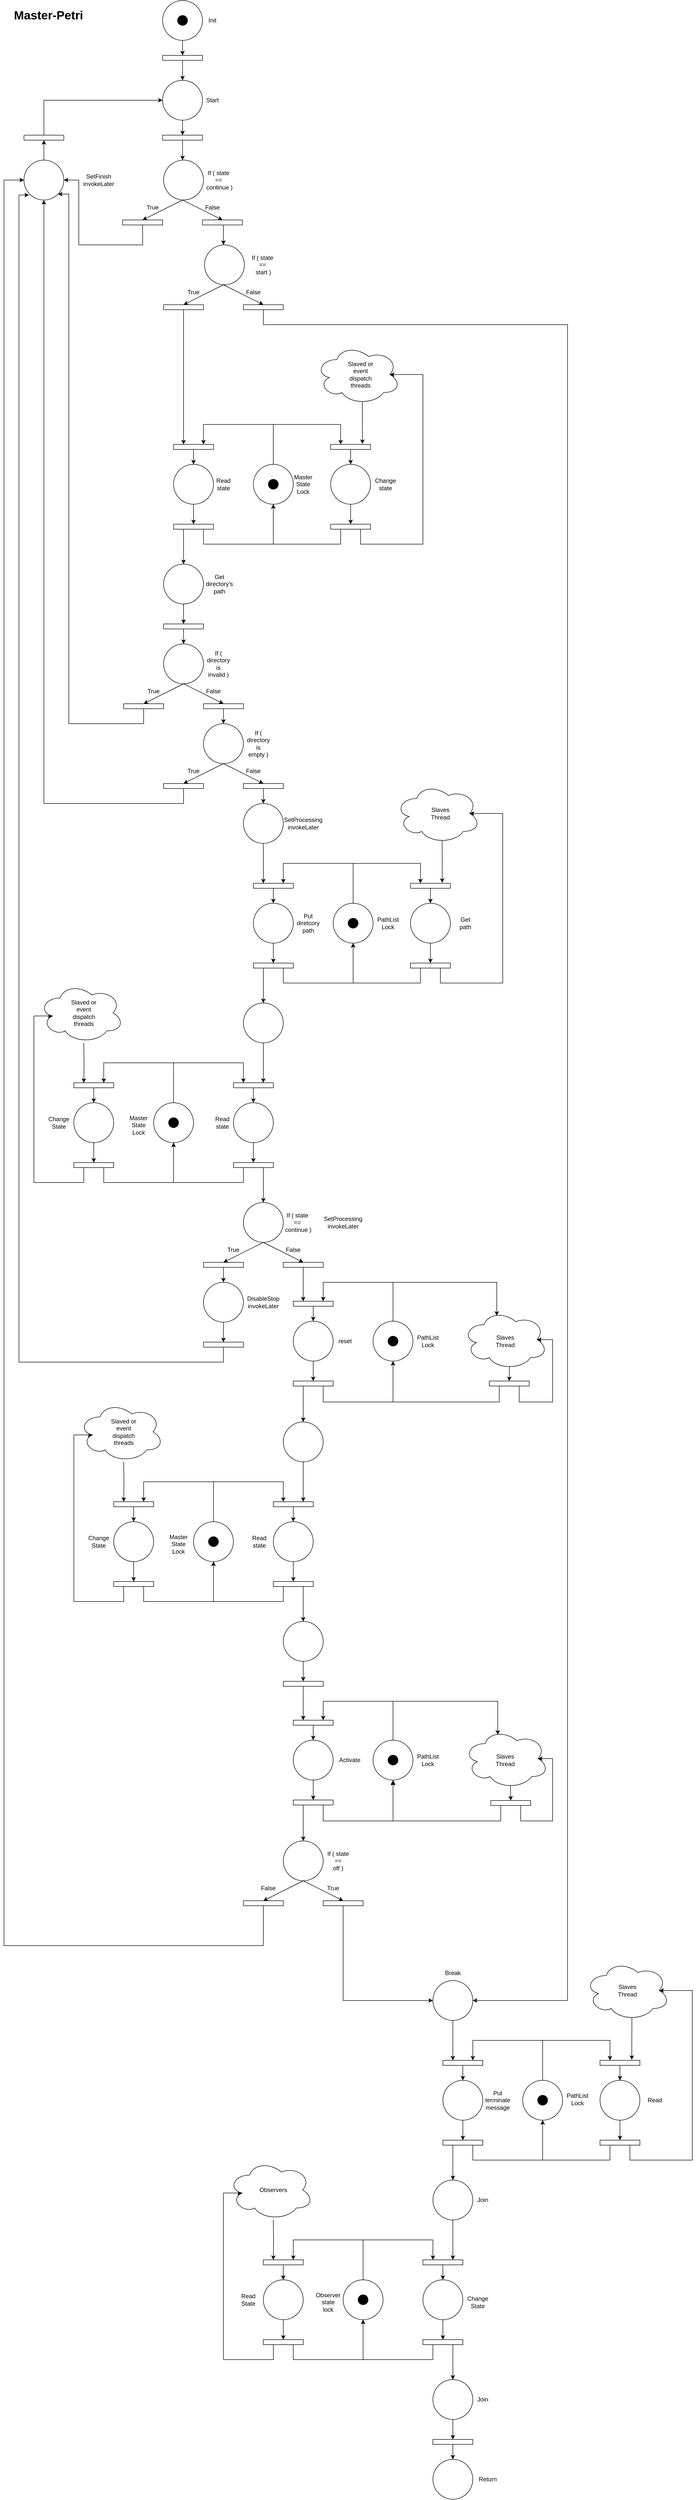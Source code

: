 <mxfile version="21.1.5" type="device">
  <diagram id="0zQz6QYnno5ATx9tujKN" name="Pagina-1">
    <mxGraphModel dx="3122" dy="3651" grid="1" gridSize="10" guides="1" tooltips="1" connect="1" arrows="1" fold="1" page="1" pageScale="1" pageWidth="827" pageHeight="1169" math="0" shadow="0">
      <root>
        <mxCell id="0" />
        <mxCell id="1" parent="0" />
        <mxCell id="uQ_xCeELiff1Q2TgGja5-1" value="" style="ellipse;whiteSpace=wrap;html=1;aspect=fixed;" vertex="1" parent="1">
          <mxGeometry x="18" y="-1490" width="80" height="80" as="geometry" />
        </mxCell>
        <mxCell id="uQ_xCeELiff1Q2TgGja5-2" value="" style="ellipse;whiteSpace=wrap;html=1;aspect=fixed;" vertex="1" parent="1">
          <mxGeometry x="18" y="-1330" width="80" height="80" as="geometry" />
        </mxCell>
        <mxCell id="uQ_xCeELiff1Q2TgGja5-5" value="" style="rounded=0;whiteSpace=wrap;html=1;" vertex="1" parent="1">
          <mxGeometry x="18" y="-1380" width="80" height="10" as="geometry" />
        </mxCell>
        <mxCell id="uQ_xCeELiff1Q2TgGja5-6" value="" style="endArrow=classic;html=1;rounded=0;exitX=0.5;exitY=1;exitDx=0;exitDy=0;entryX=0.5;entryY=0;entryDx=0;entryDy=0;" edge="1" parent="1" source="uQ_xCeELiff1Q2TgGja5-1" target="uQ_xCeELiff1Q2TgGja5-5">
          <mxGeometry width="50" height="50" relative="1" as="geometry">
            <mxPoint x="258" y="-1270" as="sourcePoint" />
            <mxPoint x="308" y="-1320" as="targetPoint" />
          </mxGeometry>
        </mxCell>
        <mxCell id="uQ_xCeELiff1Q2TgGja5-7" value="" style="endArrow=classic;html=1;rounded=0;exitX=0.5;exitY=1;exitDx=0;exitDy=0;entryX=0.5;entryY=0;entryDx=0;entryDy=0;" edge="1" parent="1" source="uQ_xCeELiff1Q2TgGja5-5" target="uQ_xCeELiff1Q2TgGja5-2">
          <mxGeometry width="50" height="50" relative="1" as="geometry">
            <mxPoint x="258" y="-1270" as="sourcePoint" />
            <mxPoint x="308" y="-1320" as="targetPoint" />
          </mxGeometry>
        </mxCell>
        <mxCell id="uQ_xCeELiff1Q2TgGja5-9" value="" style="endArrow=classic;html=1;rounded=0;exitX=0.5;exitY=1;exitDx=0;exitDy=0;entryX=0.25;entryY=0;entryDx=0;entryDy=0;" edge="1" parent="1" source="uQ_xCeELiff1Q2TgGja5-364" target="uQ_xCeELiff1Q2TgGja5-12">
          <mxGeometry width="50" height="50" relative="1" as="geometry">
            <mxPoint x="60" y="-670" as="sourcePoint" />
            <mxPoint x="60" y="-640" as="targetPoint" />
          </mxGeometry>
        </mxCell>
        <mxCell id="uQ_xCeELiff1Q2TgGja5-10" value="Start" style="text;html=1;strokeColor=none;fillColor=none;align=center;verticalAlign=middle;whiteSpace=wrap;rounded=0;" vertex="1" parent="1">
          <mxGeometry x="88" y="-1305" width="60" height="30" as="geometry" />
        </mxCell>
        <mxCell id="uQ_xCeELiff1Q2TgGja5-12" value="" style="rounded=0;whiteSpace=wrap;html=1;" vertex="1" parent="1">
          <mxGeometry x="40" y="-600" width="80" height="10" as="geometry" />
        </mxCell>
        <mxCell id="uQ_xCeELiff1Q2TgGja5-14" value="Read state" style="text;html=1;strokeColor=none;fillColor=none;align=center;verticalAlign=middle;whiteSpace=wrap;rounded=0;" vertex="1" parent="1">
          <mxGeometry x="110" y="-535" width="60" height="30" as="geometry" />
        </mxCell>
        <mxCell id="uQ_xCeELiff1Q2TgGja5-15" value="Init" style="text;html=1;strokeColor=none;fillColor=none;align=center;verticalAlign=middle;whiteSpace=wrap;rounded=0;" vertex="1" parent="1">
          <mxGeometry x="88" y="-1465" width="60" height="30" as="geometry" />
        </mxCell>
        <mxCell id="uQ_xCeELiff1Q2TgGja5-16" value="" style="ellipse;whiteSpace=wrap;html=1;aspect=fixed;fillColor=#000000;" vertex="1" parent="1">
          <mxGeometry x="48" y="-1460" width="20" height="20" as="geometry" />
        </mxCell>
        <mxCell id="uQ_xCeELiff1Q2TgGja5-17" value="" style="ellipse;shape=cloud;whiteSpace=wrap;html=1;" vertex="1" parent="1">
          <mxGeometry x="325" y="-800" width="170" height="120" as="geometry" />
        </mxCell>
        <mxCell id="uQ_xCeELiff1Q2TgGja5-18" value="Slaved or event dispatch&lt;br&gt;threads" style="text;html=1;strokeColor=none;fillColor=none;align=center;verticalAlign=middle;whiteSpace=wrap;rounded=0;" vertex="1" parent="1">
          <mxGeometry x="385" y="-755" width="60" height="30" as="geometry" />
        </mxCell>
        <mxCell id="uQ_xCeELiff1Q2TgGja5-19" value="&lt;h1&gt;Master-Petri&lt;/h1&gt;" style="text;html=1;strokeColor=none;fillColor=none;spacing=5;spacingTop=-20;whiteSpace=wrap;overflow=hidden;rounded=0;" vertex="1" parent="1">
          <mxGeometry x="-285" y="-1480" width="190" height="120" as="geometry" />
        </mxCell>
        <mxCell id="uQ_xCeELiff1Q2TgGja5-20" value="" style="ellipse;whiteSpace=wrap;html=1;aspect=fixed;" vertex="1" parent="1">
          <mxGeometry x="40" y="-560" width="80" height="80" as="geometry" />
        </mxCell>
        <mxCell id="uQ_xCeELiff1Q2TgGja5-21" value="" style="endArrow=classic;html=1;rounded=0;exitX=0.5;exitY=1;exitDx=0;exitDy=0;" edge="1" parent="1" source="uQ_xCeELiff1Q2TgGja5-12" target="uQ_xCeELiff1Q2TgGja5-20">
          <mxGeometry width="50" height="50" relative="1" as="geometry">
            <mxPoint x="130" y="-560" as="sourcePoint" />
            <mxPoint x="180" y="-610" as="targetPoint" />
          </mxGeometry>
        </mxCell>
        <mxCell id="uQ_xCeELiff1Q2TgGja5-22" value="" style="ellipse;whiteSpace=wrap;html=1;aspect=fixed;" vertex="1" parent="1">
          <mxGeometry x="200" y="-560" width="80" height="80" as="geometry" />
        </mxCell>
        <mxCell id="uQ_xCeELiff1Q2TgGja5-23" value="" style="endArrow=classic;html=1;rounded=0;exitX=0.5;exitY=0;exitDx=0;exitDy=0;entryX=0.75;entryY=0;entryDx=0;entryDy=0;" edge="1" parent="1" source="uQ_xCeELiff1Q2TgGja5-22" target="uQ_xCeELiff1Q2TgGja5-12">
          <mxGeometry width="50" height="50" relative="1" as="geometry">
            <mxPoint x="130" y="-560" as="sourcePoint" />
            <mxPoint x="220" y="-640" as="targetPoint" />
            <Array as="points">
              <mxPoint x="240" y="-640" />
              <mxPoint x="100" y="-640" />
            </Array>
          </mxGeometry>
        </mxCell>
        <mxCell id="uQ_xCeELiff1Q2TgGja5-24" value="" style="ellipse;whiteSpace=wrap;html=1;aspect=fixed;fillColor=#000000;" vertex="1" parent="1">
          <mxGeometry x="230" y="-530" width="20" height="20" as="geometry" />
        </mxCell>
        <mxCell id="uQ_xCeELiff1Q2TgGja5-25" value="" style="edgeStyle=orthogonalEdgeStyle;rounded=0;orthogonalLoop=1;jettySize=auto;html=1;" edge="1" parent="1" source="uQ_xCeELiff1Q2TgGja5-26">
          <mxGeometry relative="1" as="geometry">
            <mxPoint x="395" y="-510.0" as="targetPoint" />
          </mxGeometry>
        </mxCell>
        <mxCell id="uQ_xCeELiff1Q2TgGja5-26" value="" style="rounded=0;whiteSpace=wrap;html=1;" vertex="1" parent="1">
          <mxGeometry x="355" y="-600" width="80" height="10" as="geometry" />
        </mxCell>
        <mxCell id="uQ_xCeELiff1Q2TgGja5-27" value="" style="ellipse;whiteSpace=wrap;html=1;aspect=fixed;" vertex="1" parent="1">
          <mxGeometry x="355" y="-560" width="80" height="80" as="geometry" />
        </mxCell>
        <mxCell id="uQ_xCeELiff1Q2TgGja5-28" value="" style="endArrow=classic;html=1;rounded=0;exitX=0.5;exitY=1;exitDx=0;exitDy=0;" edge="1" parent="1" source="uQ_xCeELiff1Q2TgGja5-26" target="uQ_xCeELiff1Q2TgGja5-27">
          <mxGeometry width="50" height="50" relative="1" as="geometry">
            <mxPoint x="450" y="-560" as="sourcePoint" />
            <mxPoint x="500" y="-610" as="targetPoint" />
          </mxGeometry>
        </mxCell>
        <mxCell id="uQ_xCeELiff1Q2TgGja5-29" value="" style="endArrow=classic;html=1;rounded=0;entryX=0.25;entryY=0;entryDx=0;entryDy=0;" edge="1" parent="1" target="uQ_xCeELiff1Q2TgGja5-26">
          <mxGeometry width="50" height="50" relative="1" as="geometry">
            <mxPoint x="240" y="-560" as="sourcePoint" />
            <mxPoint x="360" y="-640" as="targetPoint" />
            <Array as="points">
              <mxPoint x="240" y="-640" />
              <mxPoint x="375" y="-640" />
            </Array>
          </mxGeometry>
        </mxCell>
        <mxCell id="uQ_xCeELiff1Q2TgGja5-30" value="" style="endArrow=classic;html=1;rounded=0;entryX=0.796;entryY=-0.106;entryDx=0;entryDy=0;entryPerimeter=0;exitX=0.55;exitY=0.95;exitDx=0;exitDy=0;exitPerimeter=0;" edge="1" parent="1" source="uQ_xCeELiff1Q2TgGja5-17" target="uQ_xCeELiff1Q2TgGja5-26">
          <mxGeometry width="50" height="50" relative="1" as="geometry">
            <mxPoint x="310" y="-590" as="sourcePoint" />
            <mxPoint x="360" y="-640" as="targetPoint" />
          </mxGeometry>
        </mxCell>
        <mxCell id="uQ_xCeELiff1Q2TgGja5-31" value="Change&lt;br&gt;state" style="text;html=1;strokeColor=none;fillColor=none;align=center;verticalAlign=middle;whiteSpace=wrap;rounded=0;" vertex="1" parent="1">
          <mxGeometry x="435" y="-535" width="60" height="30" as="geometry" />
        </mxCell>
        <mxCell id="uQ_xCeELiff1Q2TgGja5-32" value="" style="rounded=0;whiteSpace=wrap;html=1;" vertex="1" parent="1">
          <mxGeometry x="40" y="-440" width="80" height="10" as="geometry" />
        </mxCell>
        <mxCell id="uQ_xCeELiff1Q2TgGja5-33" value="" style="endArrow=classic;html=1;rounded=0;exitX=0.5;exitY=1;exitDx=0;exitDy=0;entryX=0.5;entryY=0;entryDx=0;entryDy=0;" edge="1" parent="1" source="uQ_xCeELiff1Q2TgGja5-20" target="uQ_xCeELiff1Q2TgGja5-32">
          <mxGeometry width="50" height="50" relative="1" as="geometry">
            <mxPoint x="260" y="-440" as="sourcePoint" />
            <mxPoint x="310" y="-490" as="targetPoint" />
          </mxGeometry>
        </mxCell>
        <mxCell id="uQ_xCeELiff1Q2TgGja5-34" value="" style="endArrow=classic;html=1;rounded=0;exitX=0.75;exitY=1;exitDx=0;exitDy=0;" edge="1" parent="1" source="uQ_xCeELiff1Q2TgGja5-32">
          <mxGeometry width="50" height="50" relative="1" as="geometry">
            <mxPoint x="80" y="-420" as="sourcePoint" />
            <mxPoint x="240" y="-480" as="targetPoint" />
            <Array as="points">
              <mxPoint x="100" y="-400" />
              <mxPoint x="240" y="-400" />
            </Array>
          </mxGeometry>
        </mxCell>
        <mxCell id="uQ_xCeELiff1Q2TgGja5-35" value="" style="rounded=0;whiteSpace=wrap;html=1;" vertex="1" parent="1">
          <mxGeometry x="355" y="-440" width="80" height="10" as="geometry" />
        </mxCell>
        <mxCell id="uQ_xCeELiff1Q2TgGja5-36" value="" style="endArrow=classic;html=1;rounded=0;exitX=0.5;exitY=1;exitDx=0;exitDy=0;entryX=0.5;entryY=0;entryDx=0;entryDy=0;" edge="1" parent="1" source="uQ_xCeELiff1Q2TgGja5-27" target="uQ_xCeELiff1Q2TgGja5-35">
          <mxGeometry width="50" height="50" relative="1" as="geometry">
            <mxPoint x="60" y="-490" as="sourcePoint" />
            <mxPoint x="110" y="-540" as="targetPoint" />
          </mxGeometry>
        </mxCell>
        <mxCell id="uQ_xCeELiff1Q2TgGja5-37" value="" style="endArrow=classic;html=1;rounded=0;exitX=0.25;exitY=1;exitDx=0;exitDy=0;entryX=0.5;entryY=1;entryDx=0;entryDy=0;" edge="1" parent="1" source="uQ_xCeELiff1Q2TgGja5-35" target="uQ_xCeELiff1Q2TgGja5-22">
          <mxGeometry width="50" height="50" relative="1" as="geometry">
            <mxPoint x="340" y="-400" as="sourcePoint" />
            <mxPoint x="260" y="-470" as="targetPoint" />
            <Array as="points">
              <mxPoint x="375" y="-400" />
              <mxPoint x="240" y="-400" />
            </Array>
          </mxGeometry>
        </mxCell>
        <mxCell id="uQ_xCeELiff1Q2TgGja5-38" value="" style="endArrow=classic;html=1;rounded=0;exitX=0.75;exitY=1;exitDx=0;exitDy=0;entryX=0.875;entryY=0.5;entryDx=0;entryDy=0;entryPerimeter=0;" edge="1" parent="1" source="uQ_xCeELiff1Q2TgGja5-35" target="uQ_xCeELiff1Q2TgGja5-17">
          <mxGeometry width="50" height="50" relative="1" as="geometry">
            <mxPoint x="440" y="-410" as="sourcePoint" />
            <mxPoint x="490" y="-460" as="targetPoint" />
            <Array as="points">
              <mxPoint x="415" y="-400" />
              <mxPoint x="540" y="-400" />
              <mxPoint x="540" y="-740" />
            </Array>
          </mxGeometry>
        </mxCell>
        <mxCell id="uQ_xCeELiff1Q2TgGja5-39" value="Master&lt;br&gt;State&lt;br&gt;Lock" style="text;html=1;strokeColor=none;fillColor=none;align=center;verticalAlign=middle;whiteSpace=wrap;rounded=0;" vertex="1" parent="1">
          <mxGeometry x="270" y="-535" width="60" height="30" as="geometry" />
        </mxCell>
        <mxCell id="uQ_xCeELiff1Q2TgGja5-40" value="" style="ellipse;whiteSpace=wrap;html=1;aspect=fixed;" vertex="1" parent="1">
          <mxGeometry x="20" y="-200" width="80" height="80" as="geometry" />
        </mxCell>
        <mxCell id="uQ_xCeELiff1Q2TgGja5-41" value="" style="endArrow=classic;html=1;rounded=0;exitX=0.25;exitY=1;exitDx=0;exitDy=0;" edge="1" parent="1" source="uQ_xCeELiff1Q2TgGja5-32">
          <mxGeometry width="50" height="50" relative="1" as="geometry">
            <mxPoint x="280" y="-350" as="sourcePoint" />
            <mxPoint x="60" y="-360" as="targetPoint" />
          </mxGeometry>
        </mxCell>
        <mxCell id="uQ_xCeELiff1Q2TgGja5-42" value="If ( directory&lt;br&gt;is&lt;br&gt;invalid )" style="text;html=1;strokeColor=none;fillColor=none;align=center;verticalAlign=middle;whiteSpace=wrap;rounded=0;" vertex="1" parent="1">
          <mxGeometry x="100" y="-175" width="60" height="30" as="geometry" />
        </mxCell>
        <mxCell id="uQ_xCeELiff1Q2TgGja5-44" value="" style="endArrow=classic;html=1;rounded=0;exitX=0.5;exitY=1;exitDx=0;exitDy=0;" edge="1" parent="1" source="uQ_xCeELiff1Q2TgGja5-40">
          <mxGeometry width="50" height="50" relative="1" as="geometry">
            <mxPoint x="280" as="sourcePoint" />
            <mxPoint x="-20" y="-80" as="targetPoint" />
          </mxGeometry>
        </mxCell>
        <mxCell id="uQ_xCeELiff1Q2TgGja5-45" value="" style="endArrow=classic;html=1;rounded=0;" edge="1" parent="1">
          <mxGeometry width="50" height="50" relative="1" as="geometry">
            <mxPoint x="60" y="-120" as="sourcePoint" />
            <mxPoint x="140" y="-80" as="targetPoint" />
          </mxGeometry>
        </mxCell>
        <mxCell id="uQ_xCeELiff1Q2TgGja5-46" value="" style="rounded=0;whiteSpace=wrap;html=1;" vertex="1" parent="1">
          <mxGeometry x="-60" y="-80" width="80" height="10" as="geometry" />
        </mxCell>
        <mxCell id="uQ_xCeELiff1Q2TgGja5-47" value="" style="rounded=0;whiteSpace=wrap;html=1;" vertex="1" parent="1">
          <mxGeometry x="100" y="-80" width="80" height="10" as="geometry" />
        </mxCell>
        <mxCell id="uQ_xCeELiff1Q2TgGja5-48" value="False" style="text;html=1;strokeColor=none;fillColor=none;align=center;verticalAlign=middle;whiteSpace=wrap;rounded=0;" vertex="1" parent="1">
          <mxGeometry x="90" y="-120" width="60" height="30" as="geometry" />
        </mxCell>
        <mxCell id="uQ_xCeELiff1Q2TgGja5-49" value="True" style="text;html=1;strokeColor=none;fillColor=none;align=center;verticalAlign=middle;whiteSpace=wrap;rounded=0;" vertex="1" parent="1">
          <mxGeometry x="-30" y="-120" width="60" height="30" as="geometry" />
        </mxCell>
        <mxCell id="uQ_xCeELiff1Q2TgGja5-50" value="" style="ellipse;whiteSpace=wrap;html=1;aspect=fixed;" vertex="1" parent="1">
          <mxGeometry x="100" y="-40" width="80" height="80" as="geometry" />
        </mxCell>
        <mxCell id="uQ_xCeELiff1Q2TgGja5-51" value="" style="endArrow=classic;html=1;rounded=0;exitX=0.5;exitY=1;exitDx=0;exitDy=0;entryX=1;entryY=1;entryDx=0;entryDy=0;" edge="1" parent="1" source="uQ_xCeELiff1Q2TgGja5-46" target="uQ_xCeELiff1Q2TgGja5-53">
          <mxGeometry width="50" height="50" relative="1" as="geometry">
            <mxPoint x="280" y="-270" as="sourcePoint" />
            <mxPoint x="-180" y="-520" as="targetPoint" />
            <Array as="points">
              <mxPoint x="-20" y="-40" />
              <mxPoint x="-170" y="-40" />
              <mxPoint x="-170" y="-1102" />
            </Array>
          </mxGeometry>
        </mxCell>
        <mxCell id="uQ_xCeELiff1Q2TgGja5-52" value="" style="endArrow=classic;html=1;rounded=0;exitX=0.5;exitY=1;exitDx=0;exitDy=0;entryX=0.5;entryY=0;entryDx=0;entryDy=0;" edge="1" parent="1" source="uQ_xCeELiff1Q2TgGja5-47" target="uQ_xCeELiff1Q2TgGja5-50">
          <mxGeometry width="50" height="50" relative="1" as="geometry">
            <mxPoint x="-10" y="-60" as="sourcePoint" />
            <mxPoint x="-10" y="-30" as="targetPoint" />
          </mxGeometry>
        </mxCell>
        <mxCell id="uQ_xCeELiff1Q2TgGja5-53" value="" style="ellipse;whiteSpace=wrap;html=1;aspect=fixed;" vertex="1" parent="1">
          <mxGeometry x="-260" y="-1170" width="80" height="80" as="geometry" />
        </mxCell>
        <mxCell id="uQ_xCeELiff1Q2TgGja5-54" value="SetFinish&lt;br&gt;invokeLater" style="text;html=1;strokeColor=none;fillColor=none;align=center;verticalAlign=middle;whiteSpace=wrap;rounded=0;" vertex="1" parent="1">
          <mxGeometry x="-140" y="-1145" width="60" height="30" as="geometry" />
        </mxCell>
        <mxCell id="uQ_xCeELiff1Q2TgGja5-56" value="If ( directory&lt;br&gt;is&lt;br&gt;empty )" style="text;html=1;strokeColor=none;fillColor=none;align=center;verticalAlign=middle;whiteSpace=wrap;rounded=0;" vertex="1" parent="1">
          <mxGeometry x="180" y="-15" width="60" height="30" as="geometry" />
        </mxCell>
        <mxCell id="uQ_xCeELiff1Q2TgGja5-57" value="" style="endArrow=classic;html=1;rounded=0;exitX=0.5;exitY=1;exitDx=0;exitDy=0;" edge="1" parent="1">
          <mxGeometry width="50" height="50" relative="1" as="geometry">
            <mxPoint x="140" y="40" as="sourcePoint" />
            <mxPoint x="60" y="80" as="targetPoint" />
          </mxGeometry>
        </mxCell>
        <mxCell id="uQ_xCeELiff1Q2TgGja5-58" value="" style="endArrow=classic;html=1;rounded=0;" edge="1" parent="1">
          <mxGeometry width="50" height="50" relative="1" as="geometry">
            <mxPoint x="140" y="40" as="sourcePoint" />
            <mxPoint x="220" y="80" as="targetPoint" />
          </mxGeometry>
        </mxCell>
        <mxCell id="uQ_xCeELiff1Q2TgGja5-59" value="" style="rounded=0;whiteSpace=wrap;html=1;" vertex="1" parent="1">
          <mxGeometry x="20" y="80" width="80" height="10" as="geometry" />
        </mxCell>
        <mxCell id="uQ_xCeELiff1Q2TgGja5-60" value="" style="rounded=0;whiteSpace=wrap;html=1;" vertex="1" parent="1">
          <mxGeometry x="180" y="80" width="80" height="10" as="geometry" />
        </mxCell>
        <mxCell id="uQ_xCeELiff1Q2TgGja5-61" value="False" style="text;html=1;strokeColor=none;fillColor=none;align=center;verticalAlign=middle;whiteSpace=wrap;rounded=0;" vertex="1" parent="1">
          <mxGeometry x="170" y="40" width="60" height="30" as="geometry" />
        </mxCell>
        <mxCell id="uQ_xCeELiff1Q2TgGja5-62" value="True" style="text;html=1;strokeColor=none;fillColor=none;align=center;verticalAlign=middle;whiteSpace=wrap;rounded=0;" vertex="1" parent="1">
          <mxGeometry x="50" y="40" width="60" height="30" as="geometry" />
        </mxCell>
        <mxCell id="uQ_xCeELiff1Q2TgGja5-63" value="" style="endArrow=classic;html=1;rounded=0;exitX=0.5;exitY=1;exitDx=0;exitDy=0;entryX=0.5;entryY=1;entryDx=0;entryDy=0;" edge="1" parent="1" source="uQ_xCeELiff1Q2TgGja5-59" target="uQ_xCeELiff1Q2TgGja5-53">
          <mxGeometry width="50" height="50" relative="1" as="geometry">
            <mxPoint x="-210" y="-200" as="sourcePoint" />
            <mxPoint x="-160" y="-250" as="targetPoint" />
            <Array as="points">
              <mxPoint x="60" y="120" />
              <mxPoint x="-220" y="120" />
            </Array>
          </mxGeometry>
        </mxCell>
        <mxCell id="uQ_xCeELiff1Q2TgGja5-64" value="" style="rounded=1;whiteSpace=wrap;html=1;" vertex="1" parent="1">
          <mxGeometry x="-260" y="-1220" width="80" height="10" as="geometry" />
        </mxCell>
        <mxCell id="uQ_xCeELiff1Q2TgGja5-65" value="" style="endArrow=classic;html=1;rounded=0;exitX=0.5;exitY=0;exitDx=0;exitDy=0;entryX=0.5;entryY=1;entryDx=0;entryDy=0;" edge="1" parent="1" source="uQ_xCeELiff1Q2TgGja5-53" target="uQ_xCeELiff1Q2TgGja5-64">
          <mxGeometry width="50" height="50" relative="1" as="geometry">
            <mxPoint x="-190" y="-1320" as="sourcePoint" />
            <mxPoint x="-140" y="-1370" as="targetPoint" />
          </mxGeometry>
        </mxCell>
        <mxCell id="uQ_xCeELiff1Q2TgGja5-67" value="" style="ellipse;whiteSpace=wrap;html=1;aspect=fixed;" vertex="1" parent="1">
          <mxGeometry x="180" y="120" width="80" height="80" as="geometry" />
        </mxCell>
        <mxCell id="uQ_xCeELiff1Q2TgGja5-68" value="" style="endArrow=classic;html=1;rounded=0;exitX=0.5;exitY=1;exitDx=0;exitDy=0;entryX=0.5;entryY=0;entryDx=0;entryDy=0;" edge="1" parent="1" source="uQ_xCeELiff1Q2TgGja5-60" target="uQ_xCeELiff1Q2TgGja5-67">
          <mxGeometry width="50" height="50" relative="1" as="geometry">
            <mxPoint x="180" y="210" as="sourcePoint" />
            <mxPoint x="230" y="160" as="targetPoint" />
          </mxGeometry>
        </mxCell>
        <mxCell id="uQ_xCeELiff1Q2TgGja5-69" value="SetProcessing&lt;br&gt;invokeLater" style="text;html=1;strokeColor=none;fillColor=none;align=center;verticalAlign=middle;whiteSpace=wrap;rounded=0;" vertex="1" parent="1">
          <mxGeometry x="270" y="145" width="60" height="30" as="geometry" />
        </mxCell>
        <mxCell id="uQ_xCeELiff1Q2TgGja5-71" value="" style="rounded=0;whiteSpace=wrap;html=1;" vertex="1" parent="1">
          <mxGeometry x="180" y="80" width="80" height="10" as="geometry" />
        </mxCell>
        <mxCell id="uQ_xCeELiff1Q2TgGja5-74" value="" style="rounded=0;whiteSpace=wrap;html=1;" vertex="1" parent="1">
          <mxGeometry x="200" y="280" width="80" height="10" as="geometry" />
        </mxCell>
        <mxCell id="uQ_xCeELiff1Q2TgGja5-75" value="" style="endArrow=classic;html=1;rounded=0;entryX=0.25;entryY=0;entryDx=0;entryDy=0;exitX=0.5;exitY=1;exitDx=0;exitDy=0;" edge="1" parent="1" target="uQ_xCeELiff1Q2TgGja5-74">
          <mxGeometry width="50" height="50" relative="1" as="geometry">
            <mxPoint x="220" y="200" as="sourcePoint" />
            <mxPoint x="470" y="180" as="targetPoint" />
          </mxGeometry>
        </mxCell>
        <mxCell id="uQ_xCeELiff1Q2TgGja5-76" value="Put&lt;br&gt;diretcory&lt;br&gt;path" style="text;html=1;strokeColor=none;fillColor=none;align=center;verticalAlign=middle;whiteSpace=wrap;rounded=0;" vertex="1" parent="1">
          <mxGeometry x="280" y="345" width="60" height="30" as="geometry" />
        </mxCell>
        <mxCell id="uQ_xCeELiff1Q2TgGja5-77" value="" style="ellipse;shape=cloud;whiteSpace=wrap;html=1;" vertex="1" parent="1">
          <mxGeometry x="485" y="80" width="170" height="120" as="geometry" />
        </mxCell>
        <mxCell id="uQ_xCeELiff1Q2TgGja5-78" value="Slaves&lt;br&gt;Thread" style="text;html=1;strokeColor=none;fillColor=none;align=center;verticalAlign=middle;whiteSpace=wrap;rounded=0;" vertex="1" parent="1">
          <mxGeometry x="545" y="125" width="60" height="30" as="geometry" />
        </mxCell>
        <mxCell id="uQ_xCeELiff1Q2TgGja5-79" value="" style="ellipse;whiteSpace=wrap;html=1;aspect=fixed;" vertex="1" parent="1">
          <mxGeometry x="200" y="320" width="80" height="80" as="geometry" />
        </mxCell>
        <mxCell id="uQ_xCeELiff1Q2TgGja5-80" value="" style="endArrow=classic;html=1;rounded=0;exitX=0.5;exitY=1;exitDx=0;exitDy=0;" edge="1" parent="1" source="uQ_xCeELiff1Q2TgGja5-74" target="uQ_xCeELiff1Q2TgGja5-79">
          <mxGeometry width="50" height="50" relative="1" as="geometry">
            <mxPoint x="290" y="320" as="sourcePoint" />
            <mxPoint x="340" y="270" as="targetPoint" />
          </mxGeometry>
        </mxCell>
        <mxCell id="uQ_xCeELiff1Q2TgGja5-81" value="" style="ellipse;whiteSpace=wrap;html=1;aspect=fixed;" vertex="1" parent="1">
          <mxGeometry x="360" y="320" width="80" height="80" as="geometry" />
        </mxCell>
        <mxCell id="uQ_xCeELiff1Q2TgGja5-82" value="" style="endArrow=classic;html=1;rounded=0;exitX=0.5;exitY=0;exitDx=0;exitDy=0;entryX=0.75;entryY=0;entryDx=0;entryDy=0;" edge="1" parent="1" source="uQ_xCeELiff1Q2TgGja5-81" target="uQ_xCeELiff1Q2TgGja5-74">
          <mxGeometry width="50" height="50" relative="1" as="geometry">
            <mxPoint x="290" y="320" as="sourcePoint" />
            <mxPoint x="380" y="240" as="targetPoint" />
            <Array as="points">
              <mxPoint x="400" y="240" />
              <mxPoint x="260" y="240" />
            </Array>
          </mxGeometry>
        </mxCell>
        <mxCell id="uQ_xCeELiff1Q2TgGja5-83" value="" style="ellipse;whiteSpace=wrap;html=1;aspect=fixed;fillColor=#000000;" vertex="1" parent="1">
          <mxGeometry x="390" y="350" width="20" height="20" as="geometry" />
        </mxCell>
        <mxCell id="uQ_xCeELiff1Q2TgGja5-84" value="" style="edgeStyle=orthogonalEdgeStyle;rounded=0;orthogonalLoop=1;jettySize=auto;html=1;" edge="1" parent="1" source="uQ_xCeELiff1Q2TgGja5-85">
          <mxGeometry relative="1" as="geometry">
            <mxPoint x="555" y="370.0" as="targetPoint" />
          </mxGeometry>
        </mxCell>
        <mxCell id="uQ_xCeELiff1Q2TgGja5-85" value="" style="rounded=0;whiteSpace=wrap;html=1;" vertex="1" parent="1">
          <mxGeometry x="515" y="280" width="80" height="10" as="geometry" />
        </mxCell>
        <mxCell id="uQ_xCeELiff1Q2TgGja5-86" value="" style="ellipse;whiteSpace=wrap;html=1;aspect=fixed;" vertex="1" parent="1">
          <mxGeometry x="515" y="320" width="80" height="80" as="geometry" />
        </mxCell>
        <mxCell id="uQ_xCeELiff1Q2TgGja5-87" value="" style="endArrow=classic;html=1;rounded=0;exitX=0.5;exitY=1;exitDx=0;exitDy=0;" edge="1" parent="1" source="uQ_xCeELiff1Q2TgGja5-85" target="uQ_xCeELiff1Q2TgGja5-86">
          <mxGeometry width="50" height="50" relative="1" as="geometry">
            <mxPoint x="610" y="320" as="sourcePoint" />
            <mxPoint x="660" y="270" as="targetPoint" />
          </mxGeometry>
        </mxCell>
        <mxCell id="uQ_xCeELiff1Q2TgGja5-88" value="" style="endArrow=classic;html=1;rounded=0;entryX=0.25;entryY=0;entryDx=0;entryDy=0;" edge="1" parent="1" target="uQ_xCeELiff1Q2TgGja5-85">
          <mxGeometry width="50" height="50" relative="1" as="geometry">
            <mxPoint x="400" y="320" as="sourcePoint" />
            <mxPoint x="520" y="240" as="targetPoint" />
            <Array as="points">
              <mxPoint x="400" y="240" />
              <mxPoint x="535" y="240" />
            </Array>
          </mxGeometry>
        </mxCell>
        <mxCell id="uQ_xCeELiff1Q2TgGja5-89" value="" style="endArrow=classic;html=1;rounded=0;entryX=0.796;entryY=-0.106;entryDx=0;entryDy=0;entryPerimeter=0;exitX=0.55;exitY=0.95;exitDx=0;exitDy=0;exitPerimeter=0;" edge="1" parent="1" source="uQ_xCeELiff1Q2TgGja5-77" target="uQ_xCeELiff1Q2TgGja5-85">
          <mxGeometry width="50" height="50" relative="1" as="geometry">
            <mxPoint x="470" y="290" as="sourcePoint" />
            <mxPoint x="520" y="240" as="targetPoint" />
          </mxGeometry>
        </mxCell>
        <mxCell id="uQ_xCeELiff1Q2TgGja5-90" value="Get&lt;br&gt;path" style="text;html=1;strokeColor=none;fillColor=none;align=center;verticalAlign=middle;whiteSpace=wrap;rounded=0;" vertex="1" parent="1">
          <mxGeometry x="595" y="345" width="60" height="30" as="geometry" />
        </mxCell>
        <mxCell id="uQ_xCeELiff1Q2TgGja5-91" value="" style="rounded=0;whiteSpace=wrap;html=1;" vertex="1" parent="1">
          <mxGeometry x="200" y="440" width="80" height="10" as="geometry" />
        </mxCell>
        <mxCell id="uQ_xCeELiff1Q2TgGja5-92" value="" style="endArrow=classic;html=1;rounded=0;exitX=0.5;exitY=1;exitDx=0;exitDy=0;entryX=0.5;entryY=0;entryDx=0;entryDy=0;" edge="1" parent="1" source="uQ_xCeELiff1Q2TgGja5-79" target="uQ_xCeELiff1Q2TgGja5-91">
          <mxGeometry width="50" height="50" relative="1" as="geometry">
            <mxPoint x="420" y="440" as="sourcePoint" />
            <mxPoint x="470" y="390" as="targetPoint" />
          </mxGeometry>
        </mxCell>
        <mxCell id="uQ_xCeELiff1Q2TgGja5-93" value="" style="endArrow=classic;html=1;rounded=0;exitX=0.75;exitY=1;exitDx=0;exitDy=0;" edge="1" parent="1" source="uQ_xCeELiff1Q2TgGja5-91">
          <mxGeometry width="50" height="50" relative="1" as="geometry">
            <mxPoint x="240" y="460" as="sourcePoint" />
            <mxPoint x="400" y="400" as="targetPoint" />
            <Array as="points">
              <mxPoint x="260" y="480" />
              <mxPoint x="400" y="480" />
            </Array>
          </mxGeometry>
        </mxCell>
        <mxCell id="uQ_xCeELiff1Q2TgGja5-94" value="" style="rounded=0;whiteSpace=wrap;html=1;" vertex="1" parent="1">
          <mxGeometry x="515" y="440" width="80" height="10" as="geometry" />
        </mxCell>
        <mxCell id="uQ_xCeELiff1Q2TgGja5-95" value="" style="endArrow=classic;html=1;rounded=0;exitX=0.5;exitY=1;exitDx=0;exitDy=0;entryX=0.5;entryY=0;entryDx=0;entryDy=0;" edge="1" parent="1" source="uQ_xCeELiff1Q2TgGja5-86" target="uQ_xCeELiff1Q2TgGja5-94">
          <mxGeometry width="50" height="50" relative="1" as="geometry">
            <mxPoint x="220" y="390" as="sourcePoint" />
            <mxPoint x="270" y="340" as="targetPoint" />
          </mxGeometry>
        </mxCell>
        <mxCell id="uQ_xCeELiff1Q2TgGja5-96" value="" style="endArrow=classic;html=1;rounded=0;exitX=0.25;exitY=1;exitDx=0;exitDy=0;entryX=0.5;entryY=1;entryDx=0;entryDy=0;" edge="1" parent="1" source="uQ_xCeELiff1Q2TgGja5-94" target="uQ_xCeELiff1Q2TgGja5-81">
          <mxGeometry width="50" height="50" relative="1" as="geometry">
            <mxPoint x="500" y="480" as="sourcePoint" />
            <mxPoint x="420" y="410" as="targetPoint" />
            <Array as="points">
              <mxPoint x="535" y="480" />
              <mxPoint x="400" y="480" />
            </Array>
          </mxGeometry>
        </mxCell>
        <mxCell id="uQ_xCeELiff1Q2TgGja5-97" value="" style="endArrow=classic;html=1;rounded=0;exitX=0.75;exitY=1;exitDx=0;exitDy=0;entryX=0.875;entryY=0.5;entryDx=0;entryDy=0;entryPerimeter=0;" edge="1" parent="1" source="uQ_xCeELiff1Q2TgGja5-94" target="uQ_xCeELiff1Q2TgGja5-77">
          <mxGeometry width="50" height="50" relative="1" as="geometry">
            <mxPoint x="600" y="470" as="sourcePoint" />
            <mxPoint x="650" y="420" as="targetPoint" />
            <Array as="points">
              <mxPoint x="575" y="480" />
              <mxPoint x="700" y="480" />
              <mxPoint x="700" y="140" />
            </Array>
          </mxGeometry>
        </mxCell>
        <mxCell id="uQ_xCeELiff1Q2TgGja5-98" value="PathList&lt;br&gt;Lock" style="text;html=1;strokeColor=none;fillColor=none;align=center;verticalAlign=middle;whiteSpace=wrap;rounded=0;" vertex="1" parent="1">
          <mxGeometry x="440" y="345" width="60" height="30" as="geometry" />
        </mxCell>
        <mxCell id="uQ_xCeELiff1Q2TgGja5-103" style="edgeStyle=orthogonalEdgeStyle;rounded=0;orthogonalLoop=1;jettySize=auto;html=1;entryX=0.5;entryY=0;entryDx=0;entryDy=0;" edge="1" parent="1" source="uQ_xCeELiff1Q2TgGja5-100" target="uQ_xCeELiff1Q2TgGja5-102">
          <mxGeometry relative="1" as="geometry" />
        </mxCell>
        <mxCell id="uQ_xCeELiff1Q2TgGja5-100" value="" style="ellipse;whiteSpace=wrap;html=1;aspect=fixed;" vertex="1" parent="1">
          <mxGeometry x="20" y="-360" width="80" height="80" as="geometry" />
        </mxCell>
        <mxCell id="uQ_xCeELiff1Q2TgGja5-104" style="edgeStyle=orthogonalEdgeStyle;rounded=0;orthogonalLoop=1;jettySize=auto;html=1;entryX=0.5;entryY=0;entryDx=0;entryDy=0;" edge="1" parent="1" source="uQ_xCeELiff1Q2TgGja5-102" target="uQ_xCeELiff1Q2TgGja5-40">
          <mxGeometry relative="1" as="geometry" />
        </mxCell>
        <mxCell id="uQ_xCeELiff1Q2TgGja5-102" value="" style="rounded=0;whiteSpace=wrap;html=1;" vertex="1" parent="1">
          <mxGeometry x="20" y="-240" width="80" height="10" as="geometry" />
        </mxCell>
        <mxCell id="uQ_xCeELiff1Q2TgGja5-105" value="Get&lt;br&gt;directory&#39;s&lt;br&gt;path" style="text;html=1;strokeColor=none;fillColor=none;align=center;verticalAlign=middle;whiteSpace=wrap;rounded=0;" vertex="1" parent="1">
          <mxGeometry x="102" y="-335" width="60" height="30" as="geometry" />
        </mxCell>
        <mxCell id="uQ_xCeELiff1Q2TgGja5-106" value="" style="endArrow=classic;html=1;rounded=0;exitX=0.25;exitY=1;exitDx=0;exitDy=0;" edge="1" parent="1" source="uQ_xCeELiff1Q2TgGja5-91">
          <mxGeometry width="50" height="50" relative="1" as="geometry">
            <mxPoint x="180" y="610" as="sourcePoint" />
            <mxPoint x="220" y="520" as="targetPoint" />
          </mxGeometry>
        </mxCell>
        <mxCell id="uQ_xCeELiff1Q2TgGja5-132" value="" style="ellipse;whiteSpace=wrap;html=1;aspect=fixed;" vertex="1" parent="1">
          <mxGeometry x="180" y="520" width="80" height="80" as="geometry" />
        </mxCell>
        <mxCell id="uQ_xCeELiff1Q2TgGja5-134" value="" style="ellipse;whiteSpace=wrap;html=1;aspect=fixed;" vertex="1" parent="1">
          <mxGeometry y="720" width="80" height="80" as="geometry" />
        </mxCell>
        <mxCell id="uQ_xCeELiff1Q2TgGja5-150" style="edgeStyle=orthogonalEdgeStyle;rounded=0;orthogonalLoop=1;jettySize=auto;html=1;entryX=0.5;entryY=0;entryDx=0;entryDy=0;" edge="1" parent="1" source="uQ_xCeELiff1Q2TgGja5-135" target="uQ_xCeELiff1Q2TgGja5-148">
          <mxGeometry relative="1" as="geometry" />
        </mxCell>
        <mxCell id="uQ_xCeELiff1Q2TgGja5-135" value="" style="ellipse;whiteSpace=wrap;html=1;aspect=fixed;" vertex="1" parent="1">
          <mxGeometry x="-160" y="720" width="80" height="80" as="geometry" />
        </mxCell>
        <mxCell id="uQ_xCeELiff1Q2TgGja5-151" style="edgeStyle=orthogonalEdgeStyle;rounded=0;orthogonalLoop=1;jettySize=auto;html=1;entryX=0.5;entryY=0;entryDx=0;entryDy=0;" edge="1" parent="1" source="uQ_xCeELiff1Q2TgGja5-136" target="uQ_xCeELiff1Q2TgGja5-149">
          <mxGeometry relative="1" as="geometry" />
        </mxCell>
        <mxCell id="uQ_xCeELiff1Q2TgGja5-136" value="" style="ellipse;whiteSpace=wrap;html=1;aspect=fixed;" vertex="1" parent="1">
          <mxGeometry x="160" y="720" width="80" height="80" as="geometry" />
        </mxCell>
        <mxCell id="uQ_xCeELiff1Q2TgGja5-137" value="" style="endArrow=classic;html=1;rounded=0;exitX=0.5;exitY=1;exitDx=0;exitDy=0;entryX=0.75;entryY=0;entryDx=0;entryDy=0;" edge="1" parent="1" source="uQ_xCeELiff1Q2TgGja5-132" target="uQ_xCeELiff1Q2TgGja5-138">
          <mxGeometry width="50" height="50" relative="1" as="geometry">
            <mxPoint x="180" y="740" as="sourcePoint" />
            <mxPoint x="220" y="640" as="targetPoint" />
          </mxGeometry>
        </mxCell>
        <mxCell id="uQ_xCeELiff1Q2TgGja5-138" value="" style="rounded=0;whiteSpace=wrap;html=1;" vertex="1" parent="1">
          <mxGeometry x="160" y="680" width="80" height="10" as="geometry" />
        </mxCell>
        <mxCell id="uQ_xCeELiff1Q2TgGja5-139" value="" style="endArrow=classic;html=1;rounded=0;exitX=0.5;exitY=1;exitDx=0;exitDy=0;entryX=0.5;entryY=0;entryDx=0;entryDy=0;" edge="1" parent="1" source="uQ_xCeELiff1Q2TgGja5-138" target="uQ_xCeELiff1Q2TgGja5-136">
          <mxGeometry width="50" height="50" relative="1" as="geometry">
            <mxPoint x="160" y="780" as="sourcePoint" />
            <mxPoint x="210" y="730" as="targetPoint" />
          </mxGeometry>
        </mxCell>
        <mxCell id="uQ_xCeELiff1Q2TgGja5-140" value="" style="ellipse;whiteSpace=wrap;html=1;aspect=fixed;fillColor=#000000;" vertex="1" parent="1">
          <mxGeometry x="30" y="750" width="20" height="20" as="geometry" />
        </mxCell>
        <mxCell id="uQ_xCeELiff1Q2TgGja5-141" value="" style="endArrow=classic;html=1;rounded=0;exitX=0.5;exitY=0;exitDx=0;exitDy=0;entryX=0.25;entryY=0;entryDx=0;entryDy=0;" edge="1" parent="1" source="uQ_xCeELiff1Q2TgGja5-134" target="uQ_xCeELiff1Q2TgGja5-138">
          <mxGeometry width="50" height="50" relative="1" as="geometry">
            <mxPoint x="180" y="740" as="sourcePoint" />
            <mxPoint x="230" y="690" as="targetPoint" />
            <Array as="points">
              <mxPoint x="40" y="640" />
              <mxPoint x="180" y="640" />
            </Array>
          </mxGeometry>
        </mxCell>
        <mxCell id="uQ_xCeELiff1Q2TgGja5-142" value="" style="endArrow=classic;html=1;rounded=0;exitX=0.5;exitY=0;exitDx=0;exitDy=0;entryX=0.75;entryY=0;entryDx=0;entryDy=0;" edge="1" parent="1" source="uQ_xCeELiff1Q2TgGja5-134" target="uQ_xCeELiff1Q2TgGja5-143">
          <mxGeometry width="50" height="50" relative="1" as="geometry">
            <mxPoint x="150" y="750" as="sourcePoint" />
            <mxPoint x="-120" y="670" as="targetPoint" />
            <Array as="points">
              <mxPoint x="40" y="640" />
              <mxPoint x="-100" y="640" />
            </Array>
          </mxGeometry>
        </mxCell>
        <mxCell id="uQ_xCeELiff1Q2TgGja5-146" style="edgeStyle=orthogonalEdgeStyle;rounded=0;orthogonalLoop=1;jettySize=auto;html=1;" edge="1" parent="1" source="uQ_xCeELiff1Q2TgGja5-143" target="uQ_xCeELiff1Q2TgGja5-135">
          <mxGeometry relative="1" as="geometry" />
        </mxCell>
        <mxCell id="uQ_xCeELiff1Q2TgGja5-143" value="" style="rounded=0;whiteSpace=wrap;html=1;" vertex="1" parent="1">
          <mxGeometry x="-160" y="680" width="80" height="10" as="geometry" />
        </mxCell>
        <mxCell id="uQ_xCeELiff1Q2TgGja5-145" style="edgeStyle=orthogonalEdgeStyle;rounded=0;orthogonalLoop=1;jettySize=auto;html=1;entryX=0.25;entryY=0;entryDx=0;entryDy=0;" edge="1" parent="1" target="uQ_xCeELiff1Q2TgGja5-143">
          <mxGeometry relative="1" as="geometry">
            <mxPoint x="-140" y="600" as="sourcePoint" />
          </mxGeometry>
        </mxCell>
        <mxCell id="uQ_xCeELiff1Q2TgGja5-148" value="" style="rounded=0;whiteSpace=wrap;html=1;" vertex="1" parent="1">
          <mxGeometry x="-160" y="840" width="80" height="10" as="geometry" />
        </mxCell>
        <mxCell id="uQ_xCeELiff1Q2TgGja5-149" value="" style="rounded=0;whiteSpace=wrap;html=1;" vertex="1" parent="1">
          <mxGeometry x="160" y="840" width="80" height="10" as="geometry" />
        </mxCell>
        <mxCell id="uQ_xCeELiff1Q2TgGja5-152" value="" style="endArrow=classic;html=1;rounded=0;exitX=0.75;exitY=1;exitDx=0;exitDy=0;entryX=0.5;entryY=1;entryDx=0;entryDy=0;" edge="1" parent="1" source="uQ_xCeELiff1Q2TgGja5-148" target="uQ_xCeELiff1Q2TgGja5-134">
          <mxGeometry width="50" height="50" relative="1" as="geometry">
            <mxPoint x="-20" y="850" as="sourcePoint" />
            <mxPoint x="30" y="800" as="targetPoint" />
            <Array as="points">
              <mxPoint x="-100" y="880" />
              <mxPoint x="40" y="880" />
            </Array>
          </mxGeometry>
        </mxCell>
        <mxCell id="uQ_xCeELiff1Q2TgGja5-153" value="" style="endArrow=classic;html=1;rounded=0;exitX=0.25;exitY=1;exitDx=0;exitDy=0;entryX=0.5;entryY=1;entryDx=0;entryDy=0;" edge="1" parent="1" source="uQ_xCeELiff1Q2TgGja5-149" target="uQ_xCeELiff1Q2TgGja5-134">
          <mxGeometry width="50" height="50" relative="1" as="geometry">
            <mxPoint x="-20" y="850" as="sourcePoint" />
            <mxPoint x="30" y="800" as="targetPoint" />
            <Array as="points">
              <mxPoint x="180" y="880" />
              <mxPoint x="40" y="880" />
            </Array>
          </mxGeometry>
        </mxCell>
        <mxCell id="uQ_xCeELiff1Q2TgGja5-154" value="" style="endArrow=classic;html=1;rounded=0;exitX=0.25;exitY=1;exitDx=0;exitDy=0;entryX=0.16;entryY=0.55;entryDx=0;entryDy=0;entryPerimeter=0;" edge="1" parent="1" source="uQ_xCeELiff1Q2TgGja5-148" target="uQ_xCeELiff1Q2TgGja5-155">
          <mxGeometry width="50" height="50" relative="1" as="geometry">
            <mxPoint x="-20" y="850" as="sourcePoint" />
            <mxPoint x="-191" y="555" as="targetPoint" />
            <Array as="points">
              <mxPoint x="-140" y="880" />
              <mxPoint x="-240" y="880" />
              <mxPoint x="-240" y="546" />
            </Array>
          </mxGeometry>
        </mxCell>
        <mxCell id="uQ_xCeELiff1Q2TgGja5-155" value="" style="ellipse;shape=cloud;whiteSpace=wrap;html=1;" vertex="1" parent="1">
          <mxGeometry x="-230" y="480" width="170" height="120" as="geometry" />
        </mxCell>
        <mxCell id="uQ_xCeELiff1Q2TgGja5-156" value="Slaved or event dispatch&lt;br&gt;threads" style="text;html=1;strokeColor=none;fillColor=none;align=center;verticalAlign=middle;whiteSpace=wrap;rounded=0;" vertex="1" parent="1">
          <mxGeometry x="-170" y="525" width="60" height="30" as="geometry" />
        </mxCell>
        <mxCell id="uQ_xCeELiff1Q2TgGja5-157" value="Change&lt;br&gt;State" style="text;html=1;strokeColor=none;fillColor=none;align=center;verticalAlign=middle;whiteSpace=wrap;rounded=0;" vertex="1" parent="1">
          <mxGeometry x="-220" y="745" width="60" height="30" as="geometry" />
        </mxCell>
        <mxCell id="uQ_xCeELiff1Q2TgGja5-158" value="Master&lt;br&gt;State&lt;br&gt;Lock" style="text;html=1;strokeColor=none;fillColor=none;align=center;verticalAlign=middle;whiteSpace=wrap;rounded=0;" vertex="1" parent="1">
          <mxGeometry x="-60" y="750" width="60" height="30" as="geometry" />
        </mxCell>
        <mxCell id="uQ_xCeELiff1Q2TgGja5-159" value="Read state" style="text;html=1;strokeColor=none;fillColor=none;align=center;verticalAlign=middle;whiteSpace=wrap;rounded=0;" vertex="1" parent="1">
          <mxGeometry x="108" y="745" width="60" height="30" as="geometry" />
        </mxCell>
        <mxCell id="uQ_xCeELiff1Q2TgGja5-160" value="" style="endArrow=classic;html=1;rounded=0;exitX=0.75;exitY=1;exitDx=0;exitDy=0;" edge="1" parent="1" source="uQ_xCeELiff1Q2TgGja5-149">
          <mxGeometry width="50" height="50" relative="1" as="geometry">
            <mxPoint x="240" y="870" as="sourcePoint" />
            <mxPoint x="220" y="920" as="targetPoint" />
          </mxGeometry>
        </mxCell>
        <mxCell id="uQ_xCeELiff1Q2TgGja5-161" value="" style="ellipse;whiteSpace=wrap;html=1;aspect=fixed;" vertex="1" parent="1">
          <mxGeometry x="180" y="920" width="80" height="80" as="geometry" />
        </mxCell>
        <mxCell id="uQ_xCeELiff1Q2TgGja5-163" value="If ( state&amp;nbsp;&lt;br&gt;==&amp;nbsp;&lt;br&gt;continue )" style="text;html=1;strokeColor=none;fillColor=none;align=center;verticalAlign=middle;whiteSpace=wrap;rounded=0;" vertex="1" parent="1">
          <mxGeometry x="260" y="945" width="60" height="30" as="geometry" />
        </mxCell>
        <mxCell id="uQ_xCeELiff1Q2TgGja5-164" value="" style="endArrow=classic;html=1;rounded=0;exitX=0.5;exitY=1;exitDx=0;exitDy=0;" edge="1" parent="1">
          <mxGeometry width="50" height="50" relative="1" as="geometry">
            <mxPoint x="220" y="1000" as="sourcePoint" />
            <mxPoint x="140" y="1040" as="targetPoint" />
          </mxGeometry>
        </mxCell>
        <mxCell id="uQ_xCeELiff1Q2TgGja5-165" value="" style="endArrow=classic;html=1;rounded=0;" edge="1" parent="1">
          <mxGeometry width="50" height="50" relative="1" as="geometry">
            <mxPoint x="220" y="1000" as="sourcePoint" />
            <mxPoint x="300" y="1040" as="targetPoint" />
          </mxGeometry>
        </mxCell>
        <mxCell id="uQ_xCeELiff1Q2TgGja5-166" value="" style="rounded=0;whiteSpace=wrap;html=1;" vertex="1" parent="1">
          <mxGeometry x="100" y="1040" width="80" height="10" as="geometry" />
        </mxCell>
        <mxCell id="uQ_xCeELiff1Q2TgGja5-167" value="" style="rounded=0;whiteSpace=wrap;html=1;" vertex="1" parent="1">
          <mxGeometry x="260" y="1040" width="80" height="10" as="geometry" />
        </mxCell>
        <mxCell id="uQ_xCeELiff1Q2TgGja5-168" value="False" style="text;html=1;strokeColor=none;fillColor=none;align=center;verticalAlign=middle;whiteSpace=wrap;rounded=0;" vertex="1" parent="1">
          <mxGeometry x="250" y="1000" width="60" height="30" as="geometry" />
        </mxCell>
        <mxCell id="uQ_xCeELiff1Q2TgGja5-169" value="True" style="text;html=1;strokeColor=none;fillColor=none;align=center;verticalAlign=middle;whiteSpace=wrap;rounded=0;" vertex="1" parent="1">
          <mxGeometry x="130" y="1000" width="60" height="30" as="geometry" />
        </mxCell>
        <mxCell id="uQ_xCeELiff1Q2TgGja5-170" value="" style="endArrow=classic;html=1;rounded=0;exitX=0.5;exitY=1;exitDx=0;exitDy=0;entryX=0.25;entryY=0;entryDx=0;entryDy=0;" edge="1" parent="1" source="uQ_xCeELiff1Q2TgGja5-167" target="uQ_xCeELiff1Q2TgGja5-184">
          <mxGeometry width="50" height="50" relative="1" as="geometry">
            <mxPoint x="260" y="1170" as="sourcePoint" />
            <mxPoint x="300" y="1080" as="targetPoint" />
          </mxGeometry>
        </mxCell>
        <mxCell id="uQ_xCeELiff1Q2TgGja5-171" value="" style="rounded=0;whiteSpace=wrap;html=1;" vertex="1" parent="1">
          <mxGeometry x="260" y="1040" width="80" height="10" as="geometry" />
        </mxCell>
        <mxCell id="uQ_xCeELiff1Q2TgGja5-172" value="" style="ellipse;whiteSpace=wrap;html=1;aspect=fixed;" vertex="1" parent="1">
          <mxGeometry x="100" y="1080" width="80" height="80" as="geometry" />
        </mxCell>
        <mxCell id="uQ_xCeELiff1Q2TgGja5-173" value="" style="endArrow=classic;html=1;rounded=0;exitX=0.5;exitY=1;exitDx=0;exitDy=0;entryX=0.5;entryY=0;entryDx=0;entryDy=0;" edge="1" parent="1" source="uQ_xCeELiff1Q2TgGja5-166" target="uQ_xCeELiff1Q2TgGja5-172">
          <mxGeometry width="50" height="50" relative="1" as="geometry">
            <mxPoint x="90" y="1070" as="sourcePoint" />
            <mxPoint x="140" y="1020" as="targetPoint" />
          </mxGeometry>
        </mxCell>
        <mxCell id="uQ_xCeELiff1Q2TgGja5-174" value="DisableStop&lt;br&gt;invokeLater" style="text;html=1;strokeColor=none;fillColor=none;align=center;verticalAlign=middle;whiteSpace=wrap;rounded=0;" vertex="1" parent="1">
          <mxGeometry x="190" y="1105" width="60" height="30" as="geometry" />
        </mxCell>
        <mxCell id="uQ_xCeELiff1Q2TgGja5-175" value="" style="rounded=0;whiteSpace=wrap;html=1;" vertex="1" parent="1">
          <mxGeometry x="100" y="1200" width="80" height="10" as="geometry" />
        </mxCell>
        <mxCell id="uQ_xCeELiff1Q2TgGja5-176" value="" style="endArrow=classic;html=1;rounded=0;exitX=0.5;exitY=1;exitDx=0;exitDy=0;entryX=0.5;entryY=0;entryDx=0;entryDy=0;" edge="1" parent="1" source="uQ_xCeELiff1Q2TgGja5-172" target="uQ_xCeELiff1Q2TgGja5-175">
          <mxGeometry width="50" height="50" relative="1" as="geometry">
            <mxPoint x="280" y="1200" as="sourcePoint" />
            <mxPoint x="330" y="1150" as="targetPoint" />
          </mxGeometry>
        </mxCell>
        <mxCell id="uQ_xCeELiff1Q2TgGja5-177" value="" style="endArrow=classic;html=1;rounded=0;exitX=0.5;exitY=1;exitDx=0;exitDy=0;" edge="1" parent="1" source="uQ_xCeELiff1Q2TgGja5-175">
          <mxGeometry width="50" height="50" relative="1" as="geometry">
            <mxPoint x="280" y="1200" as="sourcePoint" />
            <mxPoint x="-250" y="-1100" as="targetPoint" />
            <Array as="points">
              <mxPoint x="140" y="1240" />
              <mxPoint x="-270" y="1240" />
              <mxPoint x="-270" y="-1100" />
            </Array>
          </mxGeometry>
        </mxCell>
        <mxCell id="uQ_xCeELiff1Q2TgGja5-183" value="SetProcessing&lt;br&gt;invokeLater" style="text;html=1;strokeColor=none;fillColor=none;align=center;verticalAlign=middle;whiteSpace=wrap;rounded=0;" vertex="1" parent="1">
          <mxGeometry x="350" y="945" width="60" height="30" as="geometry" />
        </mxCell>
        <mxCell id="uQ_xCeELiff1Q2TgGja5-184" value="" style="rounded=0;whiteSpace=wrap;html=1;" vertex="1" parent="1">
          <mxGeometry x="280" y="1118" width="80" height="10" as="geometry" />
        </mxCell>
        <mxCell id="uQ_xCeELiff1Q2TgGja5-186" value="reset" style="text;html=1;strokeColor=none;fillColor=none;align=center;verticalAlign=middle;whiteSpace=wrap;rounded=0;" vertex="1" parent="1">
          <mxGeometry x="354" y="1183" width="60" height="30" as="geometry" />
        </mxCell>
        <mxCell id="uQ_xCeELiff1Q2TgGja5-188" value="" style="ellipse;whiteSpace=wrap;html=1;aspect=fixed;" vertex="1" parent="1">
          <mxGeometry x="280" y="1158" width="80" height="80" as="geometry" />
        </mxCell>
        <mxCell id="uQ_xCeELiff1Q2TgGja5-189" value="" style="endArrow=classic;html=1;rounded=0;exitX=0.5;exitY=1;exitDx=0;exitDy=0;" edge="1" parent="1" source="uQ_xCeELiff1Q2TgGja5-184" target="uQ_xCeELiff1Q2TgGja5-188">
          <mxGeometry width="50" height="50" relative="1" as="geometry">
            <mxPoint x="370" y="1158" as="sourcePoint" />
            <mxPoint x="420" y="1108" as="targetPoint" />
          </mxGeometry>
        </mxCell>
        <mxCell id="uQ_xCeELiff1Q2TgGja5-190" value="" style="ellipse;whiteSpace=wrap;html=1;aspect=fixed;" vertex="1" parent="1">
          <mxGeometry x="440" y="1158" width="80" height="80" as="geometry" />
        </mxCell>
        <mxCell id="uQ_xCeELiff1Q2TgGja5-191" value="" style="endArrow=classic;html=1;rounded=0;exitX=0.5;exitY=0;exitDx=0;exitDy=0;entryX=0.75;entryY=0;entryDx=0;entryDy=0;" edge="1" parent="1" source="uQ_xCeELiff1Q2TgGja5-190" target="uQ_xCeELiff1Q2TgGja5-184">
          <mxGeometry width="50" height="50" relative="1" as="geometry">
            <mxPoint x="370" y="1120" as="sourcePoint" />
            <mxPoint x="460" y="1040" as="targetPoint" />
            <Array as="points">
              <mxPoint x="480" y="1080" />
              <mxPoint x="340" y="1080" />
            </Array>
          </mxGeometry>
        </mxCell>
        <mxCell id="uQ_xCeELiff1Q2TgGja5-192" value="" style="ellipse;whiteSpace=wrap;html=1;aspect=fixed;fillColor=#000000;" vertex="1" parent="1">
          <mxGeometry x="470" y="1188" width="20" height="20" as="geometry" />
        </mxCell>
        <mxCell id="uQ_xCeELiff1Q2TgGja5-194" value="" style="rounded=0;whiteSpace=wrap;html=1;" vertex="1" parent="1">
          <mxGeometry x="673" y="1278" width="80" height="10" as="geometry" />
        </mxCell>
        <mxCell id="uQ_xCeELiff1Q2TgGja5-199" value="getPath" style="text;html=1;strokeColor=none;fillColor=none;align=center;verticalAlign=middle;whiteSpace=wrap;rounded=0;" vertex="1" parent="1">
          <mxGeometry x="675" y="1183" width="60" height="30" as="geometry" />
        </mxCell>
        <mxCell id="uQ_xCeELiff1Q2TgGja5-200" value="" style="rounded=0;whiteSpace=wrap;html=1;" vertex="1" parent="1">
          <mxGeometry x="280" y="1278" width="80" height="10" as="geometry" />
        </mxCell>
        <mxCell id="uQ_xCeELiff1Q2TgGja5-201" value="" style="endArrow=classic;html=1;rounded=0;exitX=0.5;exitY=1;exitDx=0;exitDy=0;entryX=0.5;entryY=0;entryDx=0;entryDy=0;" edge="1" parent="1" source="uQ_xCeELiff1Q2TgGja5-188" target="uQ_xCeELiff1Q2TgGja5-200">
          <mxGeometry width="50" height="50" relative="1" as="geometry">
            <mxPoint x="500" y="1278" as="sourcePoint" />
            <mxPoint x="550" y="1228" as="targetPoint" />
          </mxGeometry>
        </mxCell>
        <mxCell id="uQ_xCeELiff1Q2TgGja5-202" value="" style="endArrow=classic;html=1;rounded=0;exitX=0.75;exitY=1;exitDx=0;exitDy=0;" edge="1" parent="1" source="uQ_xCeELiff1Q2TgGja5-200">
          <mxGeometry width="50" height="50" relative="1" as="geometry">
            <mxPoint x="320" y="1298" as="sourcePoint" />
            <mxPoint x="480" y="1238" as="targetPoint" />
            <Array as="points">
              <mxPoint x="340" y="1320" />
              <mxPoint x="480" y="1320" />
            </Array>
          </mxGeometry>
        </mxCell>
        <mxCell id="uQ_xCeELiff1Q2TgGja5-207" value="PathList&lt;br&gt;Lock" style="text;html=1;strokeColor=none;fillColor=none;align=center;verticalAlign=middle;whiteSpace=wrap;rounded=0;" vertex="1" parent="1">
          <mxGeometry x="520" y="1183" width="60" height="30" as="geometry" />
        </mxCell>
        <mxCell id="uQ_xCeELiff1Q2TgGja5-208" value="" style="ellipse;shape=cloud;whiteSpace=wrap;html=1;" vertex="1" parent="1">
          <mxGeometry x="620" y="1135" width="170" height="120" as="geometry" />
        </mxCell>
        <mxCell id="uQ_xCeELiff1Q2TgGja5-216" value="Slaves&lt;br&gt;Thread" style="text;html=1;strokeColor=none;fillColor=none;align=center;verticalAlign=middle;whiteSpace=wrap;rounded=0;" vertex="1" parent="1">
          <mxGeometry x="675" y="1183" width="60" height="30" as="geometry" />
        </mxCell>
        <mxCell id="uQ_xCeELiff1Q2TgGja5-217" value="" style="endArrow=classic;html=1;rounded=0;exitX=0.25;exitY=1;exitDx=0;exitDy=0;" edge="1" parent="1" source="uQ_xCeELiff1Q2TgGja5-200">
          <mxGeometry width="50" height="50" relative="1" as="geometry">
            <mxPoint x="570" y="1190" as="sourcePoint" />
            <mxPoint x="300" y="1360" as="targetPoint" />
          </mxGeometry>
        </mxCell>
        <mxCell id="uQ_xCeELiff1Q2TgGja5-218" value="" style="ellipse;whiteSpace=wrap;html=1;aspect=fixed;" vertex="1" parent="1">
          <mxGeometry x="260" y="1360" width="80" height="80" as="geometry" />
        </mxCell>
        <mxCell id="uQ_xCeELiff1Q2TgGja5-219" value="" style="ellipse;whiteSpace=wrap;html=1;aspect=fixed;" vertex="1" parent="1">
          <mxGeometry x="80" y="1560" width="80" height="80" as="geometry" />
        </mxCell>
        <mxCell id="uQ_xCeELiff1Q2TgGja5-220" style="edgeStyle=orthogonalEdgeStyle;rounded=0;orthogonalLoop=1;jettySize=auto;html=1;entryX=0.5;entryY=0;entryDx=0;entryDy=0;" edge="1" parent="1" source="uQ_xCeELiff1Q2TgGja5-221" target="uQ_xCeELiff1Q2TgGja5-233">
          <mxGeometry relative="1" as="geometry" />
        </mxCell>
        <mxCell id="uQ_xCeELiff1Q2TgGja5-221" value="" style="ellipse;whiteSpace=wrap;html=1;aspect=fixed;" vertex="1" parent="1">
          <mxGeometry x="-80" y="1560" width="80" height="80" as="geometry" />
        </mxCell>
        <mxCell id="uQ_xCeELiff1Q2TgGja5-222" style="edgeStyle=orthogonalEdgeStyle;rounded=0;orthogonalLoop=1;jettySize=auto;html=1;entryX=0.5;entryY=0;entryDx=0;entryDy=0;" edge="1" parent="1" source="uQ_xCeELiff1Q2TgGja5-223" target="uQ_xCeELiff1Q2TgGja5-234">
          <mxGeometry relative="1" as="geometry" />
        </mxCell>
        <mxCell id="uQ_xCeELiff1Q2TgGja5-223" value="" style="ellipse;whiteSpace=wrap;html=1;aspect=fixed;" vertex="1" parent="1">
          <mxGeometry x="240" y="1560" width="80" height="80" as="geometry" />
        </mxCell>
        <mxCell id="uQ_xCeELiff1Q2TgGja5-224" value="" style="endArrow=classic;html=1;rounded=0;exitX=0.5;exitY=1;exitDx=0;exitDy=0;entryX=0.75;entryY=0;entryDx=0;entryDy=0;" edge="1" parent="1" source="uQ_xCeELiff1Q2TgGja5-218" target="uQ_xCeELiff1Q2TgGja5-225">
          <mxGeometry width="50" height="50" relative="1" as="geometry">
            <mxPoint x="260" y="1580" as="sourcePoint" />
            <mxPoint x="300" y="1480" as="targetPoint" />
          </mxGeometry>
        </mxCell>
        <mxCell id="uQ_xCeELiff1Q2TgGja5-225" value="" style="rounded=0;whiteSpace=wrap;html=1;" vertex="1" parent="1">
          <mxGeometry x="240" y="1520" width="80" height="10" as="geometry" />
        </mxCell>
        <mxCell id="uQ_xCeELiff1Q2TgGja5-226" value="" style="endArrow=classic;html=1;rounded=0;exitX=0.5;exitY=1;exitDx=0;exitDy=0;entryX=0.5;entryY=0;entryDx=0;entryDy=0;" edge="1" parent="1" source="uQ_xCeELiff1Q2TgGja5-225" target="uQ_xCeELiff1Q2TgGja5-223">
          <mxGeometry width="50" height="50" relative="1" as="geometry">
            <mxPoint x="240" y="1620" as="sourcePoint" />
            <mxPoint x="290" y="1570" as="targetPoint" />
          </mxGeometry>
        </mxCell>
        <mxCell id="uQ_xCeELiff1Q2TgGja5-227" value="" style="ellipse;whiteSpace=wrap;html=1;aspect=fixed;fillColor=#000000;" vertex="1" parent="1">
          <mxGeometry x="110" y="1590" width="20" height="20" as="geometry" />
        </mxCell>
        <mxCell id="uQ_xCeELiff1Q2TgGja5-228" value="" style="endArrow=classic;html=1;rounded=0;exitX=0.5;exitY=0;exitDx=0;exitDy=0;entryX=0.25;entryY=0;entryDx=0;entryDy=0;" edge="1" parent="1" source="uQ_xCeELiff1Q2TgGja5-219" target="uQ_xCeELiff1Q2TgGja5-225">
          <mxGeometry width="50" height="50" relative="1" as="geometry">
            <mxPoint x="260" y="1580" as="sourcePoint" />
            <mxPoint x="310" y="1530" as="targetPoint" />
            <Array as="points">
              <mxPoint x="120" y="1480" />
              <mxPoint x="260" y="1480" />
            </Array>
          </mxGeometry>
        </mxCell>
        <mxCell id="uQ_xCeELiff1Q2TgGja5-229" value="" style="endArrow=classic;html=1;rounded=0;exitX=0.5;exitY=0;exitDx=0;exitDy=0;entryX=0.75;entryY=0;entryDx=0;entryDy=0;" edge="1" parent="1" source="uQ_xCeELiff1Q2TgGja5-219" target="uQ_xCeELiff1Q2TgGja5-231">
          <mxGeometry width="50" height="50" relative="1" as="geometry">
            <mxPoint x="230" y="1590" as="sourcePoint" />
            <mxPoint x="-40" y="1510" as="targetPoint" />
            <Array as="points">
              <mxPoint x="120" y="1480" />
              <mxPoint x="-20" y="1480" />
            </Array>
          </mxGeometry>
        </mxCell>
        <mxCell id="uQ_xCeELiff1Q2TgGja5-230" style="edgeStyle=orthogonalEdgeStyle;rounded=0;orthogonalLoop=1;jettySize=auto;html=1;" edge="1" parent="1" source="uQ_xCeELiff1Q2TgGja5-231" target="uQ_xCeELiff1Q2TgGja5-221">
          <mxGeometry relative="1" as="geometry" />
        </mxCell>
        <mxCell id="uQ_xCeELiff1Q2TgGja5-231" value="" style="rounded=0;whiteSpace=wrap;html=1;" vertex="1" parent="1">
          <mxGeometry x="-80" y="1520" width="80" height="10" as="geometry" />
        </mxCell>
        <mxCell id="uQ_xCeELiff1Q2TgGja5-232" style="edgeStyle=orthogonalEdgeStyle;rounded=0;orthogonalLoop=1;jettySize=auto;html=1;entryX=0.25;entryY=0;entryDx=0;entryDy=0;" edge="1" parent="1" target="uQ_xCeELiff1Q2TgGja5-231">
          <mxGeometry relative="1" as="geometry">
            <mxPoint x="-60" y="1440" as="sourcePoint" />
          </mxGeometry>
        </mxCell>
        <mxCell id="uQ_xCeELiff1Q2TgGja5-233" value="" style="rounded=0;whiteSpace=wrap;html=1;" vertex="1" parent="1">
          <mxGeometry x="-80" y="1680" width="80" height="10" as="geometry" />
        </mxCell>
        <mxCell id="uQ_xCeELiff1Q2TgGja5-234" value="" style="rounded=0;whiteSpace=wrap;html=1;" vertex="1" parent="1">
          <mxGeometry x="240" y="1680" width="80" height="10" as="geometry" />
        </mxCell>
        <mxCell id="uQ_xCeELiff1Q2TgGja5-235" value="" style="endArrow=classic;html=1;rounded=0;exitX=0.75;exitY=1;exitDx=0;exitDy=0;entryX=0.5;entryY=1;entryDx=0;entryDy=0;" edge="1" parent="1" source="uQ_xCeELiff1Q2TgGja5-233" target="uQ_xCeELiff1Q2TgGja5-219">
          <mxGeometry width="50" height="50" relative="1" as="geometry">
            <mxPoint x="60" y="1690" as="sourcePoint" />
            <mxPoint x="110" y="1640" as="targetPoint" />
            <Array as="points">
              <mxPoint x="-20" y="1720" />
              <mxPoint x="120" y="1720" />
            </Array>
          </mxGeometry>
        </mxCell>
        <mxCell id="uQ_xCeELiff1Q2TgGja5-236" value="" style="endArrow=classic;html=1;rounded=0;exitX=0.25;exitY=1;exitDx=0;exitDy=0;entryX=0.5;entryY=1;entryDx=0;entryDy=0;" edge="1" parent="1" source="uQ_xCeELiff1Q2TgGja5-234" target="uQ_xCeELiff1Q2TgGja5-219">
          <mxGeometry width="50" height="50" relative="1" as="geometry">
            <mxPoint x="60" y="1690" as="sourcePoint" />
            <mxPoint x="110" y="1640" as="targetPoint" />
            <Array as="points">
              <mxPoint x="260" y="1720" />
              <mxPoint x="120" y="1720" />
            </Array>
          </mxGeometry>
        </mxCell>
        <mxCell id="uQ_xCeELiff1Q2TgGja5-237" value="" style="endArrow=classic;html=1;rounded=0;exitX=0.25;exitY=1;exitDx=0;exitDy=0;entryX=0.16;entryY=0.55;entryDx=0;entryDy=0;entryPerimeter=0;" edge="1" parent="1" source="uQ_xCeELiff1Q2TgGja5-233" target="uQ_xCeELiff1Q2TgGja5-238">
          <mxGeometry width="50" height="50" relative="1" as="geometry">
            <mxPoint x="60" y="1690" as="sourcePoint" />
            <mxPoint x="-111" y="1395" as="targetPoint" />
            <Array as="points">
              <mxPoint x="-60" y="1720" />
              <mxPoint x="-160" y="1720" />
              <mxPoint x="-160" y="1386" />
            </Array>
          </mxGeometry>
        </mxCell>
        <mxCell id="uQ_xCeELiff1Q2TgGja5-238" value="" style="ellipse;shape=cloud;whiteSpace=wrap;html=1;" vertex="1" parent="1">
          <mxGeometry x="-150" y="1320" width="170" height="120" as="geometry" />
        </mxCell>
        <mxCell id="uQ_xCeELiff1Q2TgGja5-239" value="Slaved or event dispatch&lt;br&gt;threads" style="text;html=1;strokeColor=none;fillColor=none;align=center;verticalAlign=middle;whiteSpace=wrap;rounded=0;" vertex="1" parent="1">
          <mxGeometry x="-90" y="1365" width="60" height="30" as="geometry" />
        </mxCell>
        <mxCell id="uQ_xCeELiff1Q2TgGja5-240" value="Change&lt;br&gt;State" style="text;html=1;strokeColor=none;fillColor=none;align=center;verticalAlign=middle;whiteSpace=wrap;rounded=0;" vertex="1" parent="1">
          <mxGeometry x="-140" y="1585" width="60" height="30" as="geometry" />
        </mxCell>
        <mxCell id="uQ_xCeELiff1Q2TgGja5-241" value="Master&lt;br&gt;State&lt;br&gt;Lock" style="text;html=1;strokeColor=none;fillColor=none;align=center;verticalAlign=middle;whiteSpace=wrap;rounded=0;" vertex="1" parent="1">
          <mxGeometry x="20" y="1590" width="60" height="30" as="geometry" />
        </mxCell>
        <mxCell id="uQ_xCeELiff1Q2TgGja5-242" value="Read state" style="text;html=1;strokeColor=none;fillColor=none;align=center;verticalAlign=middle;whiteSpace=wrap;rounded=0;" vertex="1" parent="1">
          <mxGeometry x="182" y="1585" width="60" height="30" as="geometry" />
        </mxCell>
        <mxCell id="uQ_xCeELiff1Q2TgGja5-243" value="" style="ellipse;whiteSpace=wrap;html=1;aspect=fixed;" vertex="1" parent="1">
          <mxGeometry x="260" y="1760" width="80" height="80" as="geometry" />
        </mxCell>
        <mxCell id="uQ_xCeELiff1Q2TgGja5-244" value="" style="endArrow=classic;html=1;rounded=0;exitX=0.75;exitY=1;exitDx=0;exitDy=0;entryX=0.5;entryY=0;entryDx=0;entryDy=0;" edge="1" parent="1" source="uQ_xCeELiff1Q2TgGja5-234" target="uQ_xCeELiff1Q2TgGja5-243">
          <mxGeometry width="50" height="50" relative="1" as="geometry">
            <mxPoint x="390" y="1770" as="sourcePoint" />
            <mxPoint x="440" y="1720" as="targetPoint" />
          </mxGeometry>
        </mxCell>
        <mxCell id="uQ_xCeELiff1Q2TgGja5-245" value="" style="rounded=0;whiteSpace=wrap;html=1;" vertex="1" parent="1">
          <mxGeometry x="260" y="1880" width="80" height="10" as="geometry" />
        </mxCell>
        <mxCell id="uQ_xCeELiff1Q2TgGja5-246" value="" style="endArrow=classic;html=1;rounded=0;exitX=0.5;exitY=1;exitDx=0;exitDy=0;entryX=0.25;entryY=0;entryDx=0;entryDy=0;" edge="1" parent="1" source="uQ_xCeELiff1Q2TgGja5-245" target="uQ_xCeELiff1Q2TgGja5-248">
          <mxGeometry width="50" height="50" relative="1" as="geometry">
            <mxPoint x="260" y="2010" as="sourcePoint" />
            <mxPoint x="300" y="1920" as="targetPoint" />
          </mxGeometry>
        </mxCell>
        <mxCell id="uQ_xCeELiff1Q2TgGja5-247" value="" style="rounded=0;whiteSpace=wrap;html=1;" vertex="1" parent="1">
          <mxGeometry x="260" y="1880" width="80" height="10" as="geometry" />
        </mxCell>
        <mxCell id="uQ_xCeELiff1Q2TgGja5-248" value="" style="rounded=0;whiteSpace=wrap;html=1;" vertex="1" parent="1">
          <mxGeometry x="280" y="1958" width="80" height="10" as="geometry" />
        </mxCell>
        <mxCell id="uQ_xCeELiff1Q2TgGja5-249" value="Activate&lt;span style=&quot;white-space: pre;&quot;&gt;	&lt;/span&gt;" style="text;html=1;strokeColor=none;fillColor=none;align=center;verticalAlign=middle;whiteSpace=wrap;rounded=0;" vertex="1" parent="1">
          <mxGeometry x="365" y="2023" width="60" height="30" as="geometry" />
        </mxCell>
        <mxCell id="uQ_xCeELiff1Q2TgGja5-250" value="" style="ellipse;whiteSpace=wrap;html=1;aspect=fixed;" vertex="1" parent="1">
          <mxGeometry x="280" y="1998" width="80" height="80" as="geometry" />
        </mxCell>
        <mxCell id="uQ_xCeELiff1Q2TgGja5-251" value="" style="endArrow=classic;html=1;rounded=0;exitX=0.5;exitY=1;exitDx=0;exitDy=0;" edge="1" parent="1" source="uQ_xCeELiff1Q2TgGja5-248" target="uQ_xCeELiff1Q2TgGja5-250">
          <mxGeometry width="50" height="50" relative="1" as="geometry">
            <mxPoint x="370" y="1998" as="sourcePoint" />
            <mxPoint x="420" y="1948" as="targetPoint" />
          </mxGeometry>
        </mxCell>
        <mxCell id="uQ_xCeELiff1Q2TgGja5-252" value="" style="ellipse;whiteSpace=wrap;html=1;aspect=fixed;" vertex="1" parent="1">
          <mxGeometry x="440" y="1998" width="80" height="80" as="geometry" />
        </mxCell>
        <mxCell id="uQ_xCeELiff1Q2TgGja5-253" value="" style="endArrow=classic;html=1;rounded=0;exitX=0.5;exitY=0;exitDx=0;exitDy=0;entryX=0.75;entryY=0;entryDx=0;entryDy=0;" edge="1" parent="1" source="uQ_xCeELiff1Q2TgGja5-252" target="uQ_xCeELiff1Q2TgGja5-248">
          <mxGeometry width="50" height="50" relative="1" as="geometry">
            <mxPoint x="370" y="1960" as="sourcePoint" />
            <mxPoint x="460" y="1880" as="targetPoint" />
            <Array as="points">
              <mxPoint x="480" y="1920" />
              <mxPoint x="340" y="1920" />
            </Array>
          </mxGeometry>
        </mxCell>
        <mxCell id="uQ_xCeELiff1Q2TgGja5-254" value="" style="ellipse;whiteSpace=wrap;html=1;aspect=fixed;fillColor=#000000;" vertex="1" parent="1">
          <mxGeometry x="470" y="2028" width="20" height="20" as="geometry" />
        </mxCell>
        <mxCell id="uQ_xCeELiff1Q2TgGja5-257" value="getPath" style="text;html=1;strokeColor=none;fillColor=none;align=center;verticalAlign=middle;whiteSpace=wrap;rounded=0;" vertex="1" parent="1">
          <mxGeometry x="675" y="2023" width="60" height="30" as="geometry" />
        </mxCell>
        <mxCell id="uQ_xCeELiff1Q2TgGja5-258" value="" style="rounded=0;whiteSpace=wrap;html=1;" vertex="1" parent="1">
          <mxGeometry x="280" y="2118" width="80" height="10" as="geometry" />
        </mxCell>
        <mxCell id="uQ_xCeELiff1Q2TgGja5-259" value="" style="endArrow=classic;html=1;rounded=0;exitX=0.5;exitY=1;exitDx=0;exitDy=0;entryX=0.5;entryY=0;entryDx=0;entryDy=0;" edge="1" parent="1" source="uQ_xCeELiff1Q2TgGja5-250" target="uQ_xCeELiff1Q2TgGja5-258">
          <mxGeometry width="50" height="50" relative="1" as="geometry">
            <mxPoint x="500" y="2118" as="sourcePoint" />
            <mxPoint x="550" y="2068" as="targetPoint" />
          </mxGeometry>
        </mxCell>
        <mxCell id="uQ_xCeELiff1Q2TgGja5-260" value="" style="endArrow=classic;html=1;rounded=0;exitX=0.75;exitY=1;exitDx=0;exitDy=0;" edge="1" parent="1" source="uQ_xCeELiff1Q2TgGja5-258">
          <mxGeometry width="50" height="50" relative="1" as="geometry">
            <mxPoint x="320" y="2138" as="sourcePoint" />
            <mxPoint x="480" y="2078" as="targetPoint" />
            <Array as="points">
              <mxPoint x="340" y="2160" />
              <mxPoint x="480" y="2160" />
            </Array>
          </mxGeometry>
        </mxCell>
        <mxCell id="uQ_xCeELiff1Q2TgGja5-264" value="PathList&lt;br&gt;Lock" style="text;html=1;strokeColor=none;fillColor=none;align=center;verticalAlign=middle;whiteSpace=wrap;rounded=0;" vertex="1" parent="1">
          <mxGeometry x="520" y="2023" width="60" height="30" as="geometry" />
        </mxCell>
        <mxCell id="uQ_xCeELiff1Q2TgGja5-265" value="" style="ellipse;shape=cloud;whiteSpace=wrap;html=1;" vertex="1" parent="1">
          <mxGeometry x="622" y="1975" width="170" height="120" as="geometry" />
        </mxCell>
        <mxCell id="uQ_xCeELiff1Q2TgGja5-266" value="" style="endArrow=classic;html=1;rounded=0;exitX=0.5;exitY=0;exitDx=0;exitDy=0;entryX=0.4;entryY=0.1;entryDx=0;entryDy=0;entryPerimeter=0;" edge="1" parent="1" source="uQ_xCeELiff1Q2TgGja5-252" target="uQ_xCeELiff1Q2TgGja5-265">
          <mxGeometry width="50" height="50" relative="1" as="geometry">
            <mxPoint x="790" y="1840" as="sourcePoint" />
            <mxPoint x="705" y="1935" as="targetPoint" />
            <Array as="points">
              <mxPoint x="480" y="1920" />
              <mxPoint x="690" y="1920" />
            </Array>
          </mxGeometry>
        </mxCell>
        <mxCell id="uQ_xCeELiff1Q2TgGja5-267" value="Slaves&lt;br&gt;Thread" style="text;html=1;strokeColor=none;fillColor=none;align=center;verticalAlign=middle;whiteSpace=wrap;rounded=0;" vertex="1" parent="1">
          <mxGeometry x="675" y="2023" width="60" height="30" as="geometry" />
        </mxCell>
        <mxCell id="uQ_xCeELiff1Q2TgGja5-268" value="" style="endArrow=classic;html=1;rounded=0;exitX=0.25;exitY=1;exitDx=0;exitDy=0;" edge="1" parent="1" source="uQ_xCeELiff1Q2TgGja5-258">
          <mxGeometry width="50" height="50" relative="1" as="geometry">
            <mxPoint x="570" y="2030" as="sourcePoint" />
            <mxPoint x="300" y="2200" as="targetPoint" />
          </mxGeometry>
        </mxCell>
        <mxCell id="uQ_xCeELiff1Q2TgGja5-269" value="" style="endArrow=classic;html=1;rounded=0;exitX=0.5;exitY=1;exitDx=0;exitDy=0;entryX=0.5;entryY=0;entryDx=0;entryDy=0;" edge="1" parent="1" source="uQ_xCeELiff1Q2TgGja5-243" target="uQ_xCeELiff1Q2TgGja5-247">
          <mxGeometry width="50" height="50" relative="1" as="geometry">
            <mxPoint x="390" y="1930" as="sourcePoint" />
            <mxPoint x="440" y="1880" as="targetPoint" />
          </mxGeometry>
        </mxCell>
        <mxCell id="uQ_xCeELiff1Q2TgGja5-270" value="" style="ellipse;whiteSpace=wrap;html=1;aspect=fixed;" vertex="1" parent="1">
          <mxGeometry x="260" y="2200" width="80" height="80" as="geometry" />
        </mxCell>
        <mxCell id="uQ_xCeELiff1Q2TgGja5-271" value="If ( state&lt;br&gt;==&lt;br&gt;off )" style="text;html=1;strokeColor=none;fillColor=none;align=center;verticalAlign=middle;whiteSpace=wrap;rounded=0;" vertex="1" parent="1">
          <mxGeometry x="340" y="2225" width="60" height="30" as="geometry" />
        </mxCell>
        <mxCell id="uQ_xCeELiff1Q2TgGja5-272" value="" style="endArrow=classic;html=1;rounded=0;exitX=0.5;exitY=1;exitDx=0;exitDy=0;" edge="1" parent="1">
          <mxGeometry width="50" height="50" relative="1" as="geometry">
            <mxPoint x="300" y="2280" as="sourcePoint" />
            <mxPoint x="220" y="2320" as="targetPoint" />
          </mxGeometry>
        </mxCell>
        <mxCell id="uQ_xCeELiff1Q2TgGja5-273" value="" style="endArrow=classic;html=1;rounded=0;" edge="1" parent="1">
          <mxGeometry width="50" height="50" relative="1" as="geometry">
            <mxPoint x="300" y="2280" as="sourcePoint" />
            <mxPoint x="380" y="2320" as="targetPoint" />
          </mxGeometry>
        </mxCell>
        <mxCell id="uQ_xCeELiff1Q2TgGja5-274" value="" style="rounded=0;whiteSpace=wrap;html=1;" vertex="1" parent="1">
          <mxGeometry x="180" y="2320" width="80" height="10" as="geometry" />
        </mxCell>
        <mxCell id="uQ_xCeELiff1Q2TgGja5-275" value="" style="rounded=0;whiteSpace=wrap;html=1;" vertex="1" parent="1">
          <mxGeometry x="340" y="2320" width="80" height="10" as="geometry" />
        </mxCell>
        <mxCell id="uQ_xCeELiff1Q2TgGja5-276" value="False" style="text;html=1;strokeColor=none;fillColor=none;align=center;verticalAlign=middle;whiteSpace=wrap;rounded=0;" vertex="1" parent="1">
          <mxGeometry x="200" y="2280" width="60" height="30" as="geometry" />
        </mxCell>
        <mxCell id="uQ_xCeELiff1Q2TgGja5-277" value="True" style="text;html=1;strokeColor=none;fillColor=none;align=center;verticalAlign=middle;whiteSpace=wrap;rounded=0;" vertex="1" parent="1">
          <mxGeometry x="330" y="2280" width="60" height="30" as="geometry" />
        </mxCell>
        <mxCell id="uQ_xCeELiff1Q2TgGja5-278" value="" style="rounded=0;whiteSpace=wrap;html=1;" vertex="1" parent="1">
          <mxGeometry x="340" y="2320" width="80" height="10" as="geometry" />
        </mxCell>
        <mxCell id="uQ_xCeELiff1Q2TgGja5-279" value="" style="endArrow=classic;html=1;rounded=0;exitX=0.5;exitY=1;exitDx=0;exitDy=0;entryX=0;entryY=0.5;entryDx=0;entryDy=0;" edge="1" parent="1" source="uQ_xCeELiff1Q2TgGja5-274" target="uQ_xCeELiff1Q2TgGja5-53">
          <mxGeometry width="50" height="50" relative="1" as="geometry">
            <mxPoint x="750" y="1970" as="sourcePoint" />
            <mxPoint x="800" y="1920" as="targetPoint" />
            <Array as="points">
              <mxPoint x="220" y="2410" />
              <mxPoint x="-300" y="2410" />
              <mxPoint x="-300" y="-1130" />
            </Array>
          </mxGeometry>
        </mxCell>
        <mxCell id="uQ_xCeELiff1Q2TgGja5-280" value="" style="endArrow=classic;html=1;rounded=0;exitX=0.5;exitY=1;exitDx=0;exitDy=0;entryX=0;entryY=0.5;entryDx=0;entryDy=0;" edge="1" parent="1" source="uQ_xCeELiff1Q2TgGja5-278" target="uQ_xCeELiff1Q2TgGja5-281">
          <mxGeometry width="50" height="50" relative="1" as="geometry">
            <mxPoint x="330" y="2320" as="sourcePoint" />
            <mxPoint x="380" y="2360" as="targetPoint" />
            <Array as="points">
              <mxPoint x="380" y="2520" />
            </Array>
          </mxGeometry>
        </mxCell>
        <mxCell id="uQ_xCeELiff1Q2TgGja5-281" value="" style="ellipse;whiteSpace=wrap;html=1;aspect=fixed;" vertex="1" parent="1">
          <mxGeometry x="560" y="2480" width="80" height="80" as="geometry" />
        </mxCell>
        <mxCell id="uQ_xCeELiff1Q2TgGja5-282" value="Break" style="text;html=1;strokeColor=none;fillColor=none;align=center;verticalAlign=middle;whiteSpace=wrap;rounded=0;" vertex="1" parent="1">
          <mxGeometry x="570" y="2450" width="60" height="30" as="geometry" />
        </mxCell>
        <mxCell id="uQ_xCeELiff1Q2TgGja5-286" value="" style="rounded=0;whiteSpace=wrap;html=1;" vertex="1" parent="1">
          <mxGeometry x="580" y="2640" width="80" height="10" as="geometry" />
        </mxCell>
        <mxCell id="uQ_xCeELiff1Q2TgGja5-287" value="" style="endArrow=classic;html=1;rounded=0;entryX=0.25;entryY=0;entryDx=0;entryDy=0;exitX=0.5;exitY=1;exitDx=0;exitDy=0;" edge="1" parent="1" target="uQ_xCeELiff1Q2TgGja5-286">
          <mxGeometry width="50" height="50" relative="1" as="geometry">
            <mxPoint x="600" y="2560" as="sourcePoint" />
            <mxPoint x="850" y="2540" as="targetPoint" />
          </mxGeometry>
        </mxCell>
        <mxCell id="uQ_xCeELiff1Q2TgGja5-288" value="Put&lt;br&gt;terminate&lt;br&gt;message" style="text;html=1;strokeColor=none;fillColor=none;align=center;verticalAlign=middle;whiteSpace=wrap;rounded=0;" vertex="1" parent="1">
          <mxGeometry x="660" y="2705" width="60" height="30" as="geometry" />
        </mxCell>
        <mxCell id="uQ_xCeELiff1Q2TgGja5-290" value="" style="ellipse;whiteSpace=wrap;html=1;aspect=fixed;" vertex="1" parent="1">
          <mxGeometry x="580" y="2680" width="80" height="80" as="geometry" />
        </mxCell>
        <mxCell id="uQ_xCeELiff1Q2TgGja5-291" value="" style="endArrow=classic;html=1;rounded=0;exitX=0.5;exitY=1;exitDx=0;exitDy=0;" edge="1" parent="1" source="uQ_xCeELiff1Q2TgGja5-286" target="uQ_xCeELiff1Q2TgGja5-290">
          <mxGeometry width="50" height="50" relative="1" as="geometry">
            <mxPoint x="670" y="2680" as="sourcePoint" />
            <mxPoint x="720" y="2630" as="targetPoint" />
          </mxGeometry>
        </mxCell>
        <mxCell id="uQ_xCeELiff1Q2TgGja5-292" value="" style="ellipse;whiteSpace=wrap;html=1;aspect=fixed;" vertex="1" parent="1">
          <mxGeometry x="740" y="2680" width="80" height="80" as="geometry" />
        </mxCell>
        <mxCell id="uQ_xCeELiff1Q2TgGja5-293" value="" style="endArrow=classic;html=1;rounded=0;exitX=0.5;exitY=0;exitDx=0;exitDy=0;entryX=0.75;entryY=0;entryDx=0;entryDy=0;" edge="1" parent="1" source="uQ_xCeELiff1Q2TgGja5-292" target="uQ_xCeELiff1Q2TgGja5-286">
          <mxGeometry width="50" height="50" relative="1" as="geometry">
            <mxPoint x="670" y="2680" as="sourcePoint" />
            <mxPoint x="760" y="2600" as="targetPoint" />
            <Array as="points">
              <mxPoint x="780" y="2600" />
              <mxPoint x="640" y="2600" />
            </Array>
          </mxGeometry>
        </mxCell>
        <mxCell id="uQ_xCeELiff1Q2TgGja5-294" value="" style="ellipse;whiteSpace=wrap;html=1;aspect=fixed;fillColor=#000000;" vertex="1" parent="1">
          <mxGeometry x="770" y="2710" width="20" height="20" as="geometry" />
        </mxCell>
        <mxCell id="uQ_xCeELiff1Q2TgGja5-295" value="" style="edgeStyle=orthogonalEdgeStyle;rounded=0;orthogonalLoop=1;jettySize=auto;html=1;" edge="1" parent="1" source="uQ_xCeELiff1Q2TgGja5-296">
          <mxGeometry relative="1" as="geometry">
            <mxPoint x="935" y="2730" as="targetPoint" />
          </mxGeometry>
        </mxCell>
        <mxCell id="uQ_xCeELiff1Q2TgGja5-296" value="" style="rounded=0;whiteSpace=wrap;html=1;" vertex="1" parent="1">
          <mxGeometry x="895" y="2640" width="80" height="10" as="geometry" />
        </mxCell>
        <mxCell id="uQ_xCeELiff1Q2TgGja5-297" value="" style="ellipse;whiteSpace=wrap;html=1;aspect=fixed;" vertex="1" parent="1">
          <mxGeometry x="895" y="2680" width="80" height="80" as="geometry" />
        </mxCell>
        <mxCell id="uQ_xCeELiff1Q2TgGja5-298" value="" style="endArrow=classic;html=1;rounded=0;exitX=0.5;exitY=1;exitDx=0;exitDy=0;" edge="1" parent="1" source="uQ_xCeELiff1Q2TgGja5-296" target="uQ_xCeELiff1Q2TgGja5-297">
          <mxGeometry width="50" height="50" relative="1" as="geometry">
            <mxPoint x="990" y="2680" as="sourcePoint" />
            <mxPoint x="1040" y="2630" as="targetPoint" />
          </mxGeometry>
        </mxCell>
        <mxCell id="uQ_xCeELiff1Q2TgGja5-299" value="" style="endArrow=classic;html=1;rounded=0;entryX=0.25;entryY=0;entryDx=0;entryDy=0;" edge="1" parent="1" target="uQ_xCeELiff1Q2TgGja5-296">
          <mxGeometry width="50" height="50" relative="1" as="geometry">
            <mxPoint x="780" y="2680" as="sourcePoint" />
            <mxPoint x="900" y="2600" as="targetPoint" />
            <Array as="points">
              <mxPoint x="780" y="2600" />
              <mxPoint x="915" y="2600" />
            </Array>
          </mxGeometry>
        </mxCell>
        <mxCell id="uQ_xCeELiff1Q2TgGja5-300" value="" style="endArrow=classic;html=1;rounded=0;entryX=0.796;entryY=-0.106;entryDx=0;entryDy=0;entryPerimeter=0;exitX=0.55;exitY=0.95;exitDx=0;exitDy=0;exitPerimeter=0;" edge="1" parent="1" target="uQ_xCeELiff1Q2TgGja5-296">
          <mxGeometry width="50" height="50" relative="1" as="geometry">
            <mxPoint x="959" y="2554" as="sourcePoint" />
            <mxPoint x="900" y="2600" as="targetPoint" />
          </mxGeometry>
        </mxCell>
        <mxCell id="uQ_xCeELiff1Q2TgGja5-301" value="Read" style="text;html=1;strokeColor=none;fillColor=none;align=center;verticalAlign=middle;whiteSpace=wrap;rounded=0;" vertex="1" parent="1">
          <mxGeometry x="975" y="2705" width="60" height="30" as="geometry" />
        </mxCell>
        <mxCell id="uQ_xCeELiff1Q2TgGja5-302" value="" style="rounded=0;whiteSpace=wrap;html=1;" vertex="1" parent="1">
          <mxGeometry x="580" y="2800" width="80" height="10" as="geometry" />
        </mxCell>
        <mxCell id="uQ_xCeELiff1Q2TgGja5-303" value="" style="endArrow=classic;html=1;rounded=0;exitX=0.5;exitY=1;exitDx=0;exitDy=0;entryX=0.5;entryY=0;entryDx=0;entryDy=0;" edge="1" parent="1" source="uQ_xCeELiff1Q2TgGja5-290" target="uQ_xCeELiff1Q2TgGja5-302">
          <mxGeometry width="50" height="50" relative="1" as="geometry">
            <mxPoint x="800" y="2800" as="sourcePoint" />
            <mxPoint x="850" y="2750" as="targetPoint" />
          </mxGeometry>
        </mxCell>
        <mxCell id="uQ_xCeELiff1Q2TgGja5-304" value="" style="endArrow=classic;html=1;rounded=0;exitX=0.75;exitY=1;exitDx=0;exitDy=0;" edge="1" parent="1" source="uQ_xCeELiff1Q2TgGja5-302">
          <mxGeometry width="50" height="50" relative="1" as="geometry">
            <mxPoint x="620" y="2820" as="sourcePoint" />
            <mxPoint x="780" y="2760" as="targetPoint" />
            <Array as="points">
              <mxPoint x="640" y="2840" />
              <mxPoint x="780" y="2840" />
            </Array>
          </mxGeometry>
        </mxCell>
        <mxCell id="uQ_xCeELiff1Q2TgGja5-305" value="" style="rounded=0;whiteSpace=wrap;html=1;" vertex="1" parent="1">
          <mxGeometry x="895" y="2800" width="80" height="10" as="geometry" />
        </mxCell>
        <mxCell id="uQ_xCeELiff1Q2TgGja5-306" value="" style="endArrow=classic;html=1;rounded=0;exitX=0.5;exitY=1;exitDx=0;exitDy=0;entryX=0.5;entryY=0;entryDx=0;entryDy=0;" edge="1" parent="1" source="uQ_xCeELiff1Q2TgGja5-297" target="uQ_xCeELiff1Q2TgGja5-305">
          <mxGeometry width="50" height="50" relative="1" as="geometry">
            <mxPoint x="600" y="2750" as="sourcePoint" />
            <mxPoint x="650" y="2700" as="targetPoint" />
          </mxGeometry>
        </mxCell>
        <mxCell id="uQ_xCeELiff1Q2TgGja5-307" value="" style="endArrow=classic;html=1;rounded=0;exitX=0.25;exitY=1;exitDx=0;exitDy=0;entryX=0.5;entryY=1;entryDx=0;entryDy=0;" edge="1" parent="1" source="uQ_xCeELiff1Q2TgGja5-305" target="uQ_xCeELiff1Q2TgGja5-292">
          <mxGeometry width="50" height="50" relative="1" as="geometry">
            <mxPoint x="880" y="2840" as="sourcePoint" />
            <mxPoint x="800" y="2770" as="targetPoint" />
            <Array as="points">
              <mxPoint x="915" y="2840" />
              <mxPoint x="780" y="2840" />
            </Array>
          </mxGeometry>
        </mxCell>
        <mxCell id="uQ_xCeELiff1Q2TgGja5-308" value="" style="endArrow=classic;html=1;rounded=0;exitX=0.75;exitY=1;exitDx=0;exitDy=0;entryX=0.875;entryY=0.5;entryDx=0;entryDy=0;entryPerimeter=0;" edge="1" parent="1" source="uQ_xCeELiff1Q2TgGja5-305">
          <mxGeometry width="50" height="50" relative="1" as="geometry">
            <mxPoint x="980" y="2830" as="sourcePoint" />
            <mxPoint x="1014" y="2500" as="targetPoint" />
            <Array as="points">
              <mxPoint x="955" y="2840" />
              <mxPoint x="1080" y="2840" />
              <mxPoint x="1080" y="2500" />
            </Array>
          </mxGeometry>
        </mxCell>
        <mxCell id="uQ_xCeELiff1Q2TgGja5-309" value="PathList&lt;br&gt;Lock" style="text;html=1;strokeColor=none;fillColor=none;align=center;verticalAlign=middle;whiteSpace=wrap;rounded=0;" vertex="1" parent="1">
          <mxGeometry x="820" y="2705" width="60" height="25" as="geometry" />
        </mxCell>
        <mxCell id="uQ_xCeELiff1Q2TgGja5-310" value="" style="ellipse;shape=cloud;whiteSpace=wrap;html=1;" vertex="1" parent="1">
          <mxGeometry x="865" y="2440" width="170" height="120" as="geometry" />
        </mxCell>
        <mxCell id="uQ_xCeELiff1Q2TgGja5-311" value="Slaves&lt;br&gt;Thread" style="text;html=1;strokeColor=none;fillColor=none;align=center;verticalAlign=middle;whiteSpace=wrap;rounded=0;" vertex="1" parent="1">
          <mxGeometry x="920" y="2485" width="60" height="30" as="geometry" />
        </mxCell>
        <mxCell id="uQ_xCeELiff1Q2TgGja5-312" value="" style="endArrow=classic;html=1;rounded=0;exitX=0.25;exitY=1;exitDx=0;exitDy=0;" edge="1" parent="1" source="uQ_xCeELiff1Q2TgGja5-302">
          <mxGeometry width="50" height="50" relative="1" as="geometry">
            <mxPoint x="850" y="2820" as="sourcePoint" />
            <mxPoint x="600" y="2880" as="targetPoint" />
          </mxGeometry>
        </mxCell>
        <mxCell id="uQ_xCeELiff1Q2TgGja5-313" value="" style="ellipse;whiteSpace=wrap;html=1;aspect=fixed;" vertex="1" parent="1">
          <mxGeometry x="560" y="2880" width="80" height="80" as="geometry" />
        </mxCell>
        <mxCell id="uQ_xCeELiff1Q2TgGja5-314" value="Join" style="text;html=1;strokeColor=none;fillColor=none;align=center;verticalAlign=middle;whiteSpace=wrap;rounded=0;" vertex="1" parent="1">
          <mxGeometry x="630" y="2905" width="60" height="30" as="geometry" />
        </mxCell>
        <mxCell id="uQ_xCeELiff1Q2TgGja5-316" value="" style="ellipse;whiteSpace=wrap;html=1;aspect=fixed;" vertex="1" parent="1">
          <mxGeometry x="380" y="3080" width="80" height="80" as="geometry" />
        </mxCell>
        <mxCell id="uQ_xCeELiff1Q2TgGja5-317" style="edgeStyle=orthogonalEdgeStyle;rounded=0;orthogonalLoop=1;jettySize=auto;html=1;entryX=0.5;entryY=0;entryDx=0;entryDy=0;" edge="1" parent="1" source="uQ_xCeELiff1Q2TgGja5-318" target="uQ_xCeELiff1Q2TgGja5-330">
          <mxGeometry relative="1" as="geometry" />
        </mxCell>
        <mxCell id="uQ_xCeELiff1Q2TgGja5-318" value="" style="ellipse;whiteSpace=wrap;html=1;aspect=fixed;" vertex="1" parent="1">
          <mxGeometry x="220" y="3080" width="80" height="80" as="geometry" />
        </mxCell>
        <mxCell id="uQ_xCeELiff1Q2TgGja5-319" style="edgeStyle=orthogonalEdgeStyle;rounded=0;orthogonalLoop=1;jettySize=auto;html=1;entryX=0.5;entryY=0;entryDx=0;entryDy=0;" edge="1" parent="1" source="uQ_xCeELiff1Q2TgGja5-320" target="uQ_xCeELiff1Q2TgGja5-331">
          <mxGeometry relative="1" as="geometry" />
        </mxCell>
        <mxCell id="uQ_xCeELiff1Q2TgGja5-320" value="" style="ellipse;whiteSpace=wrap;html=1;aspect=fixed;" vertex="1" parent="1">
          <mxGeometry x="540" y="3080" width="80" height="80" as="geometry" />
        </mxCell>
        <mxCell id="uQ_xCeELiff1Q2TgGja5-321" value="" style="endArrow=classic;html=1;rounded=0;exitX=0.5;exitY=1;exitDx=0;exitDy=0;entryX=0.75;entryY=0;entryDx=0;entryDy=0;" edge="1" parent="1" target="uQ_xCeELiff1Q2TgGja5-322">
          <mxGeometry width="50" height="50" relative="1" as="geometry">
            <mxPoint x="600" y="2960" as="sourcePoint" />
            <mxPoint x="600" y="3000" as="targetPoint" />
          </mxGeometry>
        </mxCell>
        <mxCell id="uQ_xCeELiff1Q2TgGja5-322" value="" style="rounded=0;whiteSpace=wrap;html=1;" vertex="1" parent="1">
          <mxGeometry x="540" y="3040" width="80" height="10" as="geometry" />
        </mxCell>
        <mxCell id="uQ_xCeELiff1Q2TgGja5-323" value="" style="endArrow=classic;html=1;rounded=0;exitX=0.5;exitY=1;exitDx=0;exitDy=0;entryX=0.5;entryY=0;entryDx=0;entryDy=0;" edge="1" parent="1" source="uQ_xCeELiff1Q2TgGja5-322" target="uQ_xCeELiff1Q2TgGja5-320">
          <mxGeometry width="50" height="50" relative="1" as="geometry">
            <mxPoint x="540" y="3140" as="sourcePoint" />
            <mxPoint x="590" y="3090" as="targetPoint" />
          </mxGeometry>
        </mxCell>
        <mxCell id="uQ_xCeELiff1Q2TgGja5-324" value="" style="ellipse;whiteSpace=wrap;html=1;aspect=fixed;fillColor=#000000;" vertex="1" parent="1">
          <mxGeometry x="410" y="3110" width="20" height="20" as="geometry" />
        </mxCell>
        <mxCell id="uQ_xCeELiff1Q2TgGja5-325" value="" style="endArrow=classic;html=1;rounded=0;exitX=0.5;exitY=0;exitDx=0;exitDy=0;entryX=0.25;entryY=0;entryDx=0;entryDy=0;" edge="1" parent="1" source="uQ_xCeELiff1Q2TgGja5-316" target="uQ_xCeELiff1Q2TgGja5-322">
          <mxGeometry width="50" height="50" relative="1" as="geometry">
            <mxPoint x="560" y="3100" as="sourcePoint" />
            <mxPoint x="610" y="3050" as="targetPoint" />
            <Array as="points">
              <mxPoint x="420" y="3000" />
              <mxPoint x="560" y="3000" />
            </Array>
          </mxGeometry>
        </mxCell>
        <mxCell id="uQ_xCeELiff1Q2TgGja5-326" value="" style="endArrow=classic;html=1;rounded=0;exitX=0.5;exitY=0;exitDx=0;exitDy=0;entryX=0.75;entryY=0;entryDx=0;entryDy=0;" edge="1" parent="1" source="uQ_xCeELiff1Q2TgGja5-316" target="uQ_xCeELiff1Q2TgGja5-328">
          <mxGeometry width="50" height="50" relative="1" as="geometry">
            <mxPoint x="530" y="3110" as="sourcePoint" />
            <mxPoint x="260" y="3030" as="targetPoint" />
            <Array as="points">
              <mxPoint x="420" y="3000" />
              <mxPoint x="280" y="3000" />
            </Array>
          </mxGeometry>
        </mxCell>
        <mxCell id="uQ_xCeELiff1Q2TgGja5-327" style="edgeStyle=orthogonalEdgeStyle;rounded=0;orthogonalLoop=1;jettySize=auto;html=1;" edge="1" parent="1" source="uQ_xCeELiff1Q2TgGja5-328" target="uQ_xCeELiff1Q2TgGja5-318">
          <mxGeometry relative="1" as="geometry" />
        </mxCell>
        <mxCell id="uQ_xCeELiff1Q2TgGja5-328" value="" style="rounded=0;whiteSpace=wrap;html=1;" vertex="1" parent="1">
          <mxGeometry x="220" y="3040" width="80" height="10" as="geometry" />
        </mxCell>
        <mxCell id="uQ_xCeELiff1Q2TgGja5-329" style="edgeStyle=orthogonalEdgeStyle;rounded=0;orthogonalLoop=1;jettySize=auto;html=1;entryX=0.25;entryY=0;entryDx=0;entryDy=0;" edge="1" parent="1" target="uQ_xCeELiff1Q2TgGja5-328">
          <mxGeometry relative="1" as="geometry">
            <mxPoint x="240" y="2960" as="sourcePoint" />
          </mxGeometry>
        </mxCell>
        <mxCell id="uQ_xCeELiff1Q2TgGja5-330" value="" style="rounded=0;whiteSpace=wrap;html=1;" vertex="1" parent="1">
          <mxGeometry x="220" y="3200" width="80" height="10" as="geometry" />
        </mxCell>
        <mxCell id="uQ_xCeELiff1Q2TgGja5-331" value="" style="rounded=0;whiteSpace=wrap;html=1;" vertex="1" parent="1">
          <mxGeometry x="540" y="3200" width="80" height="10" as="geometry" />
        </mxCell>
        <mxCell id="uQ_xCeELiff1Q2TgGja5-332" value="" style="endArrow=classic;html=1;rounded=0;exitX=0.75;exitY=1;exitDx=0;exitDy=0;entryX=0.5;entryY=1;entryDx=0;entryDy=0;" edge="1" parent="1" source="uQ_xCeELiff1Q2TgGja5-330" target="uQ_xCeELiff1Q2TgGja5-316">
          <mxGeometry width="50" height="50" relative="1" as="geometry">
            <mxPoint x="360" y="3210" as="sourcePoint" />
            <mxPoint x="410" y="3160" as="targetPoint" />
            <Array as="points">
              <mxPoint x="280" y="3240" />
              <mxPoint x="420" y="3240" />
            </Array>
          </mxGeometry>
        </mxCell>
        <mxCell id="uQ_xCeELiff1Q2TgGja5-333" value="" style="endArrow=classic;html=1;rounded=0;exitX=0.25;exitY=1;exitDx=0;exitDy=0;entryX=0.5;entryY=1;entryDx=0;entryDy=0;" edge="1" parent="1" source="uQ_xCeELiff1Q2TgGja5-331" target="uQ_xCeELiff1Q2TgGja5-316">
          <mxGeometry width="50" height="50" relative="1" as="geometry">
            <mxPoint x="360" y="3210" as="sourcePoint" />
            <mxPoint x="410" y="3160" as="targetPoint" />
            <Array as="points">
              <mxPoint x="560" y="3240" />
              <mxPoint x="420" y="3240" />
            </Array>
          </mxGeometry>
        </mxCell>
        <mxCell id="uQ_xCeELiff1Q2TgGja5-334" value="" style="endArrow=classic;html=1;rounded=0;exitX=0.25;exitY=1;exitDx=0;exitDy=0;entryX=0.16;entryY=0.55;entryDx=0;entryDy=0;entryPerimeter=0;" edge="1" parent="1" source="uQ_xCeELiff1Q2TgGja5-330" target="uQ_xCeELiff1Q2TgGja5-335">
          <mxGeometry width="50" height="50" relative="1" as="geometry">
            <mxPoint x="360" y="3210" as="sourcePoint" />
            <mxPoint x="189" y="2915" as="targetPoint" />
            <Array as="points">
              <mxPoint x="240" y="3240" />
              <mxPoint x="140" y="3240" />
              <mxPoint x="140" y="2906" />
            </Array>
          </mxGeometry>
        </mxCell>
        <mxCell id="uQ_xCeELiff1Q2TgGja5-335" value="" style="ellipse;shape=cloud;whiteSpace=wrap;html=1;" vertex="1" parent="1">
          <mxGeometry x="150" y="2840" width="170" height="120" as="geometry" />
        </mxCell>
        <mxCell id="uQ_xCeELiff1Q2TgGja5-336" value="Observers" style="text;html=1;strokeColor=none;fillColor=none;align=center;verticalAlign=middle;whiteSpace=wrap;rounded=0;" vertex="1" parent="1">
          <mxGeometry x="210" y="2885" width="60" height="30" as="geometry" />
        </mxCell>
        <mxCell id="uQ_xCeELiff1Q2TgGja5-337" value="Read&lt;br&gt;State" style="text;html=1;strokeColor=none;fillColor=none;align=center;verticalAlign=middle;whiteSpace=wrap;rounded=0;" vertex="1" parent="1">
          <mxGeometry x="160" y="3105" width="60" height="30" as="geometry" />
        </mxCell>
        <mxCell id="uQ_xCeELiff1Q2TgGja5-338" value="Observer&lt;br&gt;state&lt;br&gt;lock" style="text;html=1;strokeColor=none;fillColor=none;align=center;verticalAlign=middle;whiteSpace=wrap;rounded=0;" vertex="1" parent="1">
          <mxGeometry x="320" y="3110" width="60" height="30" as="geometry" />
        </mxCell>
        <mxCell id="uQ_xCeELiff1Q2TgGja5-339" value="Change State" style="text;html=1;strokeColor=none;fillColor=none;align=center;verticalAlign=middle;whiteSpace=wrap;rounded=0;" vertex="1" parent="1">
          <mxGeometry x="620" y="3110" width="60" height="30" as="geometry" />
        </mxCell>
        <mxCell id="uQ_xCeELiff1Q2TgGja5-340" value="" style="endArrow=classic;html=1;rounded=0;exitX=0.75;exitY=1;exitDx=0;exitDy=0;" edge="1" parent="1" source="uQ_xCeELiff1Q2TgGja5-331">
          <mxGeometry width="50" height="50" relative="1" as="geometry">
            <mxPoint x="440" y="3230" as="sourcePoint" />
            <mxPoint x="600" y="3280" as="targetPoint" />
          </mxGeometry>
        </mxCell>
        <mxCell id="uQ_xCeELiff1Q2TgGja5-341" value="" style="ellipse;whiteSpace=wrap;html=1;aspect=fixed;" vertex="1" parent="1">
          <mxGeometry x="560" y="3280" width="80" height="80" as="geometry" />
        </mxCell>
        <mxCell id="uQ_xCeELiff1Q2TgGja5-342" value="Join" style="text;html=1;strokeColor=none;fillColor=none;align=center;verticalAlign=middle;whiteSpace=wrap;rounded=0;" vertex="1" parent="1">
          <mxGeometry x="630" y="3305" width="60" height="30" as="geometry" />
        </mxCell>
        <mxCell id="uQ_xCeELiff1Q2TgGja5-343" value="" style="endArrow=classic;html=1;rounded=0;exitX=0.5;exitY=1;exitDx=0;exitDy=0;" edge="1" parent="1" source="uQ_xCeELiff1Q2TgGja5-341">
          <mxGeometry width="50" height="50" relative="1" as="geometry">
            <mxPoint x="440" y="3380" as="sourcePoint" />
            <mxPoint x="600" y="3400" as="targetPoint" />
          </mxGeometry>
        </mxCell>
        <mxCell id="uQ_xCeELiff1Q2TgGja5-344" value="" style="rounded=0;whiteSpace=wrap;html=1;" vertex="1" parent="1">
          <mxGeometry x="560" y="3400" width="80" height="10" as="geometry" />
        </mxCell>
        <mxCell id="uQ_xCeELiff1Q2TgGja5-345" value="" style="endArrow=classic;html=1;rounded=0;exitX=0.5;exitY=1;exitDx=0;exitDy=0;" edge="1" parent="1" source="uQ_xCeELiff1Q2TgGja5-344">
          <mxGeometry width="50" height="50" relative="1" as="geometry">
            <mxPoint x="440" y="3530" as="sourcePoint" />
            <mxPoint x="600" y="3440" as="targetPoint" />
          </mxGeometry>
        </mxCell>
        <mxCell id="uQ_xCeELiff1Q2TgGja5-346" value="" style="ellipse;whiteSpace=wrap;html=1;aspect=fixed;" vertex="1" parent="1">
          <mxGeometry x="560" y="3440" width="80" height="80" as="geometry" />
        </mxCell>
        <mxCell id="uQ_xCeELiff1Q2TgGja5-347" value="Return" style="text;html=1;strokeColor=none;fillColor=none;align=center;verticalAlign=middle;whiteSpace=wrap;rounded=0;" vertex="1" parent="1">
          <mxGeometry x="640" y="3465" width="60" height="30" as="geometry" />
        </mxCell>
        <mxCell id="uQ_xCeELiff1Q2TgGja5-350" value="" style="ellipse;whiteSpace=wrap;html=1;aspect=fixed;" vertex="1" parent="1">
          <mxGeometry x="20" y="-1170" width="80" height="80" as="geometry" />
        </mxCell>
        <mxCell id="uQ_xCeELiff1Q2TgGja5-351" value="" style="rounded=0;whiteSpace=wrap;html=1;" vertex="1" parent="1">
          <mxGeometry x="18" y="-1220" width="80" height="10" as="geometry" />
        </mxCell>
        <mxCell id="uQ_xCeELiff1Q2TgGja5-352" value="" style="endArrow=classic;html=1;rounded=0;exitX=0.5;exitY=1;exitDx=0;exitDy=0;entryX=0.5;entryY=0;entryDx=0;entryDy=0;" edge="1" parent="1" target="uQ_xCeELiff1Q2TgGja5-351">
          <mxGeometry width="50" height="50" relative="1" as="geometry">
            <mxPoint x="58" y="-1250" as="sourcePoint" />
            <mxPoint x="308" y="-1160" as="targetPoint" />
          </mxGeometry>
        </mxCell>
        <mxCell id="uQ_xCeELiff1Q2TgGja5-353" value="" style="endArrow=classic;html=1;rounded=0;exitX=0.5;exitY=1;exitDx=0;exitDy=0;entryX=0.5;entryY=0;entryDx=0;entryDy=0;" edge="1" parent="1" source="uQ_xCeELiff1Q2TgGja5-351">
          <mxGeometry width="50" height="50" relative="1" as="geometry">
            <mxPoint x="258" y="-1110" as="sourcePoint" />
            <mxPoint x="58" y="-1170" as="targetPoint" />
          </mxGeometry>
        </mxCell>
        <mxCell id="uQ_xCeELiff1Q2TgGja5-354" value="" style="endArrow=classic;html=1;rounded=0;exitX=0.5;exitY=1;exitDx=0;exitDy=0;" edge="1" parent="1">
          <mxGeometry width="50" height="50" relative="1" as="geometry">
            <mxPoint x="58" y="-1090" as="sourcePoint" />
            <mxPoint x="-22" y="-1050" as="targetPoint" />
          </mxGeometry>
        </mxCell>
        <mxCell id="uQ_xCeELiff1Q2TgGja5-355" value="" style="endArrow=classic;html=1;rounded=0;" edge="1" parent="1">
          <mxGeometry width="50" height="50" relative="1" as="geometry">
            <mxPoint x="58" y="-1090" as="sourcePoint" />
            <mxPoint x="138" y="-1050" as="targetPoint" />
          </mxGeometry>
        </mxCell>
        <mxCell id="uQ_xCeELiff1Q2TgGja5-356" value="" style="rounded=0;whiteSpace=wrap;html=1;" vertex="1" parent="1">
          <mxGeometry x="-62" y="-1050" width="80" height="10" as="geometry" />
        </mxCell>
        <mxCell id="uQ_xCeELiff1Q2TgGja5-357" value="" style="rounded=0;whiteSpace=wrap;html=1;" vertex="1" parent="1">
          <mxGeometry x="98" y="-1050" width="80" height="10" as="geometry" />
        </mxCell>
        <mxCell id="uQ_xCeELiff1Q2TgGja5-358" value="False" style="text;html=1;strokeColor=none;fillColor=none;align=center;verticalAlign=middle;whiteSpace=wrap;rounded=0;" vertex="1" parent="1">
          <mxGeometry x="88" y="-1090" width="60" height="30" as="geometry" />
        </mxCell>
        <mxCell id="uQ_xCeELiff1Q2TgGja5-359" value="True" style="text;html=1;strokeColor=none;fillColor=none;align=center;verticalAlign=middle;whiteSpace=wrap;rounded=0;" vertex="1" parent="1">
          <mxGeometry x="-32" y="-1090" width="60" height="30" as="geometry" />
        </mxCell>
        <mxCell id="uQ_xCeELiff1Q2TgGja5-360" value="" style="ellipse;whiteSpace=wrap;html=1;aspect=fixed;" vertex="1" parent="1">
          <mxGeometry x="102" y="-1000" width="80" height="80" as="geometry" />
        </mxCell>
        <mxCell id="uQ_xCeELiff1Q2TgGja5-361" value="" style="endArrow=classic;html=1;rounded=0;exitX=0.5;exitY=1;exitDx=0;exitDy=0;entryX=0.5;entryY=0;entryDx=0;entryDy=0;" edge="1" parent="1">
          <mxGeometry width="50" height="50" relative="1" as="geometry">
            <mxPoint x="140" y="-1040" as="sourcePoint" />
            <mxPoint x="140" y="-1000" as="targetPoint" />
          </mxGeometry>
        </mxCell>
        <mxCell id="uQ_xCeELiff1Q2TgGja5-362" value="" style="endArrow=classic;html=1;rounded=0;exitX=0.5;exitY=1;exitDx=0;exitDy=0;" edge="1" parent="1">
          <mxGeometry width="50" height="50" relative="1" as="geometry">
            <mxPoint x="140" y="-920" as="sourcePoint" />
            <mxPoint x="60" y="-880" as="targetPoint" />
          </mxGeometry>
        </mxCell>
        <mxCell id="uQ_xCeELiff1Q2TgGja5-363" value="" style="endArrow=classic;html=1;rounded=0;" edge="1" parent="1">
          <mxGeometry width="50" height="50" relative="1" as="geometry">
            <mxPoint x="140" y="-920" as="sourcePoint" />
            <mxPoint x="220" y="-880" as="targetPoint" />
          </mxGeometry>
        </mxCell>
        <mxCell id="uQ_xCeELiff1Q2TgGja5-364" value="" style="rounded=0;whiteSpace=wrap;html=1;" vertex="1" parent="1">
          <mxGeometry x="20" y="-880" width="80" height="10" as="geometry" />
        </mxCell>
        <mxCell id="uQ_xCeELiff1Q2TgGja5-365" value="" style="rounded=0;whiteSpace=wrap;html=1;" vertex="1" parent="1">
          <mxGeometry x="180" y="-880" width="80" height="10" as="geometry" />
        </mxCell>
        <mxCell id="uQ_xCeELiff1Q2TgGja5-366" value="False" style="text;html=1;strokeColor=none;fillColor=none;align=center;verticalAlign=middle;whiteSpace=wrap;rounded=0;" vertex="1" parent="1">
          <mxGeometry x="170" y="-920" width="60" height="30" as="geometry" />
        </mxCell>
        <mxCell id="uQ_xCeELiff1Q2TgGja5-367" value="True" style="text;html=1;strokeColor=none;fillColor=none;align=center;verticalAlign=middle;whiteSpace=wrap;rounded=0;" vertex="1" parent="1">
          <mxGeometry x="50" y="-920" width="60" height="30" as="geometry" />
        </mxCell>
        <mxCell id="uQ_xCeELiff1Q2TgGja5-369" value="" style="endArrow=classic;html=1;rounded=0;exitX=0.5;exitY=1;exitDx=0;exitDy=0;entryX=1;entryY=0.5;entryDx=0;entryDy=0;" edge="1" parent="1" source="uQ_xCeELiff1Q2TgGja5-365" target="uQ_xCeELiff1Q2TgGja5-281">
          <mxGeometry width="50" height="50" relative="1" as="geometry">
            <mxPoint x="130" y="-1040" as="sourcePoint" />
            <mxPoint x="1220" y="2910" as="targetPoint" />
            <Array as="points">
              <mxPoint x="220" y="-840" />
              <mxPoint x="830" y="-840" />
              <mxPoint x="830" y="2520" />
            </Array>
          </mxGeometry>
        </mxCell>
        <mxCell id="uQ_xCeELiff1Q2TgGja5-370" value="" style="endArrow=classic;html=1;rounded=0;exitX=0.5;exitY=1;exitDx=0;exitDy=0;entryX=1;entryY=0.5;entryDx=0;entryDy=0;" edge="1" parent="1" source="uQ_xCeELiff1Q2TgGja5-356" target="uQ_xCeELiff1Q2TgGja5-53">
          <mxGeometry width="50" height="50" relative="1" as="geometry">
            <mxPoint x="260" y="-1000" as="sourcePoint" />
            <mxPoint x="-20" y="-1000" as="targetPoint" />
            <Array as="points">
              <mxPoint x="-22" y="-1000" />
              <mxPoint x="-150" y="-1000" />
              <mxPoint x="-150" y="-1130" />
            </Array>
          </mxGeometry>
        </mxCell>
        <mxCell id="uQ_xCeELiff1Q2TgGja5-372" value="" style="endArrow=classic;html=1;rounded=0;exitX=0.5;exitY=0;exitDx=0;exitDy=0;entryX=0;entryY=0.5;entryDx=0;entryDy=0;" edge="1" parent="1" source="uQ_xCeELiff1Q2TgGja5-64" target="uQ_xCeELiff1Q2TgGja5-2">
          <mxGeometry width="50" height="50" relative="1" as="geometry">
            <mxPoint x="260" y="-1250" as="sourcePoint" />
            <mxPoint x="310" y="-1300" as="targetPoint" />
            <Array as="points">
              <mxPoint x="-220" y="-1290" />
            </Array>
          </mxGeometry>
        </mxCell>
        <mxCell id="uQ_xCeELiff1Q2TgGja5-373" value="If ( state&amp;nbsp;&lt;br&gt;==&amp;nbsp;&lt;br&gt;continue )" style="text;html=1;strokeColor=none;fillColor=none;align=center;verticalAlign=middle;whiteSpace=wrap;rounded=0;" vertex="1" parent="1">
          <mxGeometry x="102" y="-1145" width="60" height="30" as="geometry" />
        </mxCell>
        <mxCell id="uQ_xCeELiff1Q2TgGja5-374" value="If ( state&amp;nbsp;&lt;br&gt;==&amp;nbsp;&lt;br&gt;start )" style="text;html=1;strokeColor=none;fillColor=none;align=center;verticalAlign=middle;whiteSpace=wrap;rounded=0;" vertex="1" parent="1">
          <mxGeometry x="190" y="-975" width="60" height="30" as="geometry" />
        </mxCell>
        <mxCell id="uQ_xCeELiff1Q2TgGja5-376" value="" style="endArrow=classic;html=1;rounded=0;exitX=0.55;exitY=0.95;exitDx=0;exitDy=0;exitPerimeter=0;entryX=0.5;entryY=0;entryDx=0;entryDy=0;" edge="1" parent="1" source="uQ_xCeELiff1Q2TgGja5-208" target="uQ_xCeELiff1Q2TgGja5-194">
          <mxGeometry width="50" height="50" relative="1" as="geometry">
            <mxPoint x="680" y="1220" as="sourcePoint" />
            <mxPoint x="730" y="1170" as="targetPoint" />
          </mxGeometry>
        </mxCell>
        <mxCell id="uQ_xCeELiff1Q2TgGja5-379" value="" style="endArrow=classic;html=1;rounded=0;entryX=0.5;entryY=1;entryDx=0;entryDy=0;exitX=0.25;exitY=1;exitDx=0;exitDy=0;" edge="1" parent="1" source="uQ_xCeELiff1Q2TgGja5-194" target="uQ_xCeELiff1Q2TgGja5-190">
          <mxGeometry width="50" height="50" relative="1" as="geometry">
            <mxPoint x="720" y="1330" as="sourcePoint" />
            <mxPoint x="530" y="1250" as="targetPoint" />
            <Array as="points">
              <mxPoint x="693" y="1320" />
              <mxPoint x="480" y="1320" />
            </Array>
          </mxGeometry>
        </mxCell>
        <mxCell id="uQ_xCeELiff1Q2TgGja5-380" value="" style="endArrow=classic;html=1;rounded=0;exitX=0.5;exitY=0;exitDx=0;exitDy=0;entryX=0.4;entryY=0.1;entryDx=0;entryDy=0;entryPerimeter=0;" edge="1" parent="1" source="uQ_xCeELiff1Q2TgGja5-190" target="uQ_xCeELiff1Q2TgGja5-208">
          <mxGeometry width="50" height="50" relative="1" as="geometry">
            <mxPoint x="410" y="1170" as="sourcePoint" />
            <mxPoint x="460" y="1120" as="targetPoint" />
            <Array as="points">
              <mxPoint x="480" y="1080" />
              <mxPoint x="688" y="1080" />
            </Array>
          </mxGeometry>
        </mxCell>
        <mxCell id="uQ_xCeELiff1Q2TgGja5-381" value="" style="rounded=0;whiteSpace=wrap;html=1;" vertex="1" parent="1">
          <mxGeometry x="676" y="2119" width="80" height="10" as="geometry" />
        </mxCell>
        <mxCell id="uQ_xCeELiff1Q2TgGja5-383" value="" style="endArrow=classic;html=1;rounded=0;exitX=0.55;exitY=0.95;exitDx=0;exitDy=0;exitPerimeter=0;entryX=0.5;entryY=0;entryDx=0;entryDy=0;" edge="1" parent="1" source="uQ_xCeELiff1Q2TgGja5-265" target="uQ_xCeELiff1Q2TgGja5-381">
          <mxGeometry width="50" height="50" relative="1" as="geometry">
            <mxPoint x="480" y="2060" as="sourcePoint" />
            <mxPoint x="530" y="2010" as="targetPoint" />
          </mxGeometry>
        </mxCell>
        <mxCell id="uQ_xCeELiff1Q2TgGja5-384" value="" style="endArrow=classic;html=1;rounded=0;exitX=0.25;exitY=1;exitDx=0;exitDy=0;" edge="1" parent="1" source="uQ_xCeELiff1Q2TgGja5-381">
          <mxGeometry width="50" height="50" relative="1" as="geometry">
            <mxPoint x="480" y="2060" as="sourcePoint" />
            <mxPoint x="480" y="2080" as="targetPoint" />
            <Array as="points">
              <mxPoint x="696" y="2160" />
              <mxPoint x="480" y="2160" />
            </Array>
          </mxGeometry>
        </mxCell>
        <mxCell id="uQ_xCeELiff1Q2TgGja5-385" value="" style="endArrow=classic;html=1;rounded=0;exitX=0.75;exitY=1;exitDx=0;exitDy=0;entryX=0.875;entryY=0.5;entryDx=0;entryDy=0;entryPerimeter=0;" edge="1" parent="1" source="uQ_xCeELiff1Q2TgGja5-381" target="uQ_xCeELiff1Q2TgGja5-265">
          <mxGeometry width="50" height="50" relative="1" as="geometry">
            <mxPoint x="500" y="2060" as="sourcePoint" />
            <mxPoint x="550" y="2010" as="targetPoint" />
            <Array as="points">
              <mxPoint x="736" y="2160" />
              <mxPoint x="800" y="2160" />
              <mxPoint x="800" y="2035" />
            </Array>
          </mxGeometry>
        </mxCell>
        <mxCell id="uQ_xCeELiff1Q2TgGja5-386" value="" style="endArrow=classic;html=1;rounded=0;exitX=0.75;exitY=1;exitDx=0;exitDy=0;entryX=0.875;entryY=0.5;entryDx=0;entryDy=0;entryPerimeter=0;" edge="1" parent="1" source="uQ_xCeELiff1Q2TgGja5-194" target="uQ_xCeELiff1Q2TgGja5-208">
          <mxGeometry width="50" height="50" relative="1" as="geometry">
            <mxPoint x="450" y="1240" as="sourcePoint" />
            <mxPoint x="500" y="1190" as="targetPoint" />
            <Array as="points">
              <mxPoint x="733" y="1320" />
              <mxPoint x="800" y="1320" />
              <mxPoint x="800" y="1195" />
            </Array>
          </mxGeometry>
        </mxCell>
      </root>
    </mxGraphModel>
  </diagram>
</mxfile>
